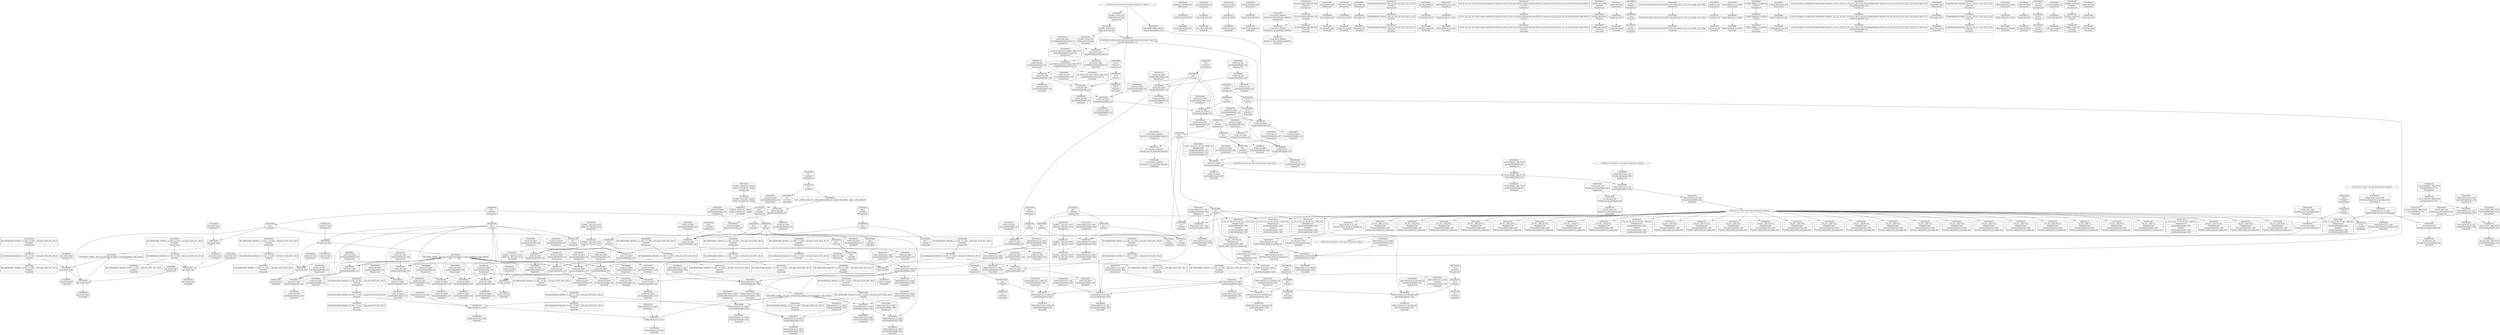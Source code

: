 digraph {
	CE0x55cec30 [shape=record,shape=Mrecord,label="{CE0x55cec30|current_sid:_tmp1|*SummSource*}"]
	CE0x560a630 [shape=record,shape=Mrecord,label="{CE0x560a630|current_sid:_tmp21|security/selinux/hooks.c,218|*SummSource*}"]
	CE0x55ae170 [shape=record,shape=Mrecord,label="{CE0x55ae170|selinux_kernel_act_as:_secid|Function::selinux_kernel_act_as&Arg::secid::|*SummSource*}"]
	CE0x55ceea0 [shape=record,shape=Mrecord,label="{CE0x55ceea0|current_sid:_tmp1|*SummSink*}"]
	CE0x55d3820 [shape=record,shape=Mrecord,label="{CE0x55d3820|current_sid:_land.lhs.true2}"]
	CE0x55fdb40 [shape=record,shape=Mrecord,label="{CE0x55fdb40|i64*_getelementptr_inbounds_(_2_x_i64_,_2_x_i64_*___llvm_gcov_ctr98,_i64_0,_i64_0)|*Constant*|*SummSource*}"]
	CE0x55c6550 [shape=record,shape=Mrecord,label="{CE0x55c6550|avc_has_perm:_ssid|Function::avc_has_perm&Arg::ssid::|*SummSink*}"]
	CE0x55d4c00 [shape=record,shape=Mrecord,label="{CE0x55d4c00|selinux_kernel_act_as:_tmp10|security/selinux/hooks.c,3534|*SummSource*}"]
	CE0x55abdc0 [shape=record,shape=Mrecord,label="{CE0x55abdc0|128:_i8*,_:_CRE_32,36_|*MultipleSource*|security/selinux/hooks.c,3520|Function::selinux_kernel_act_as&Arg::new::}"]
	CE0x55aa2a0 [shape=record,shape=Mrecord,label="{CE0x55aa2a0|128:_i8*,_:_CRE_8,16_|*MultipleSource*|security/selinux/hooks.c,3520|Function::selinux_kernel_act_as&Arg::new::}"]
	CE0x55d3ec0 [shape=record,shape=Mrecord,label="{CE0x55d3ec0|current_sid:_tmp7|security/selinux/hooks.c,218|*SummSink*}"]
	CE0x55d0d30 [shape=record,shape=Mrecord,label="{CE0x55d0d30|current_sid:_tmp14|security/selinux/hooks.c,218}"]
	CE0x55cb970 [shape=record,shape=Mrecord,label="{CE0x55cb970|current_sid:_tmp4|security/selinux/hooks.c,218|*SummSource*}"]
	CE0x55a1a70 [shape=record,shape=Mrecord,label="{CE0x55a1a70|current_sid:_tmp17|security/selinux/hooks.c,218}"]
	CE0x55adcc0 [shape=record,shape=Mrecord,label="{CE0x55adcc0|COLLAPSED:_GCMRE___llvm_gcov_ctr276_internal_global_5_x_i64_zeroinitializer:_elem_0:default:}"]
	CE0x55c9f10 [shape=record,shape=Mrecord,label="{CE0x55c9f10|selinux_kernel_act_as:_secid|Function::selinux_kernel_act_as&Arg::secid::}"]
	CE0x562e040 [shape=record,shape=Mrecord,label="{CE0x562e040|get_current:_tmp3|*SummSink*}"]
	CE0x559cbc0 [shape=record,shape=Mrecord,label="{CE0x559cbc0|_call_void_mcount()_#3|*SummSource*}"]
	CE0x55ce4d0 [shape=record,shape=Mrecord,label="{CE0x55ce4d0|i64_3|*Constant*}"]
	CE0x5608d00 [shape=record,shape=Mrecord,label="{CE0x5608d00|i32_78|*Constant*|*SummSource*}"]
	CE0x55f6260 [shape=record,shape=Mrecord,label="{CE0x55f6260|get_current:_tmp2|*SummSink*}"]
	"CONST[source:2(external),value:2(dynamic)][purpose:{subject}]"
	CE0x55a3100 [shape=record,shape=Mrecord,label="{CE0x55a3100|current_sid:_if.then}"]
	CE0x55f7020 [shape=record,shape=Mrecord,label="{CE0x55f7020|current_sid:_land.lhs.true}"]
	CE0x55c1c70 [shape=record,shape=Mrecord,label="{CE0x55c1c70|%struct.common_audit_data*_null|*Constant*|*SummSink*}"]
	CE0x55aa640 [shape=record,shape=Mrecord,label="{CE0x55aa640|i64*_getelementptr_inbounds_(_11_x_i64_,_11_x_i64_*___llvm_gcov_ctr125,_i64_0,_i64_0)|*Constant*}"]
	CE0x55c1ad0 [shape=record,shape=Mrecord,label="{CE0x55c1ad0|_ret_i32_%retval.0,_!dbg_!27728|security/selinux/avc.c,775}"]
	CE0x55d1fe0 [shape=record,shape=Mrecord,label="{CE0x55d1fe0|current_sid:_tmp15|security/selinux/hooks.c,218}"]
	CE0x55a6670 [shape=record,shape=Mrecord,label="{CE0x55a6670|current_sid:_tmp11|security/selinux/hooks.c,218}"]
	CE0x55c0f50 [shape=record,shape=Mrecord,label="{CE0x55c0f50|128:_i8*,_:_CRE_52,56_|*MultipleSource*|security/selinux/hooks.c,3520|Function::selinux_kernel_act_as&Arg::new::}"]
	CE0x55fd6e0 [shape=record,shape=Mrecord,label="{CE0x55fd6e0|0:_i32,_4:_i32,_8:_i32,_12:_i32,_:_CMRE_4,8_|*MultipleSource*|security/selinux/hooks.c,218|security/selinux/hooks.c,218|security/selinux/hooks.c,220}"]
	CE0x55bbfd0 [shape=record,shape=Mrecord,label="{CE0x55bbfd0|i32_5|*Constant*}"]
	CE0x55a4310 [shape=record,shape=Mrecord,label="{CE0x55a4310|selinux_kernel_act_as:_sid2|security/selinux/hooks.c,3529}"]
	CE0x55cacd0 [shape=record,shape=Mrecord,label="{CE0x55cacd0|current_sid:_tmp13|security/selinux/hooks.c,218|*SummSource*}"]
	CE0x559d6a0 [shape=record,shape=Mrecord,label="{CE0x559d6a0|128:_i8*,_:_CRE_20,24_|*MultipleSource*|security/selinux/hooks.c,3520|Function::selinux_kernel_act_as&Arg::new::}"]
	CE0x55ca760 [shape=record,shape=Mrecord,label="{CE0x55ca760|i64*_getelementptr_inbounds_(_11_x_i64_,_11_x_i64_*___llvm_gcov_ctr125,_i64_0,_i64_6)|*Constant*|*SummSource*}"]
	CE0x5607820 [shape=record,shape=Mrecord,label="{CE0x5607820|current_sid:_tmp20|security/selinux/hooks.c,218|*SummSink*}"]
	CE0x55b2960 [shape=record,shape=Mrecord,label="{CE0x55b2960|avc_has_perm:_entry}"]
	CE0x55d5710 [shape=record,shape=Mrecord,label="{CE0x55d5710|_ret_i32_%call1,_!dbg_!27735|security/selinux/hooks.c,3534}"]
	CE0x6c5e1d0 [shape=record,shape=Mrecord,label="{CE0x6c5e1d0|i64_1|*Constant*|*SummSink*}"]
	CE0x55f5db0 [shape=record,shape=Mrecord,label="{CE0x55f5db0|current_sid:_do.body}"]
	CE0x55ae830 [shape=record,shape=Mrecord,label="{CE0x55ae830|selinux_kernel_act_as:_tmp2|*LoadInst*|security/selinux/hooks.c,3520}"]
	CE0x560f070 [shape=record,shape=Mrecord,label="{CE0x560f070|get_current:_bb|*SummSink*}"]
	CE0x55ba170 [shape=record,shape=Mrecord,label="{CE0x55ba170|i8*_getelementptr_inbounds_(_45_x_i8_,_45_x_i8_*_.str12,_i32_0,_i32_0)|*Constant*|*SummSource*}"]
	CE0x55d1020 [shape=record,shape=Mrecord,label="{CE0x55d1020|current_sid:_tmp14|security/selinux/hooks.c,218|*SummSink*}"]
	CE0x56069c0 [shape=record,shape=Mrecord,label="{CE0x56069c0|current_sid:_tmp19|security/selinux/hooks.c,218}"]
	CE0x5607ab0 [shape=record,shape=Mrecord,label="{CE0x5607ab0|current_sid:_call4|security/selinux/hooks.c,218}"]
	CE0x55c2dd0 [shape=record,shape=Mrecord,label="{CE0x55c2dd0|avc_has_perm:_tclass|Function::avc_has_perm&Arg::tclass::|*SummSource*}"]
	CE0x55f0dc0 [shape=record,shape=Mrecord,label="{CE0x55f0dc0|current_sid:_tmp8|security/selinux/hooks.c,218|*SummSink*}"]
	CE0x5f31420 [shape=record,shape=Mrecord,label="{CE0x5f31420|128:_i8*,_:_CRE_72,80_|*MultipleSource*|security/selinux/hooks.c,3520|Function::selinux_kernel_act_as&Arg::new::}"]
	CE0x55b16d0 [shape=record,shape=Mrecord,label="{CE0x55b16d0|i64_0|*Constant*|*SummSource*}"]
	CE0x55f3cb0 [shape=record,shape=Mrecord,label="{CE0x55f3cb0|i64_5|*Constant*|*SummSink*}"]
	CE0x55f7950 [shape=record,shape=Mrecord,label="{CE0x55f7950|current_sid:_tmp5|security/selinux/hooks.c,218}"]
	CE0x55d8550 [shape=record,shape=Mrecord,label="{CE0x55d8550|selinux_kernel_act_as:_keycreate_sid|security/selinux/hooks.c,3531|*SummSource*}"]
	CE0x7522930 [shape=record,shape=Mrecord,label="{CE0x7522930|_call_void_mcount()_#3}"]
	CE0x55a01b0 [shape=record,shape=Mrecord,label="{CE0x55a01b0|selinux_kernel_act_as:_entry|*SummSource*}"]
	CE0x55bd2e0 [shape=record,shape=Mrecord,label="{CE0x55bd2e0|i32_(i32,_i32,_i16,_i32,_%struct.common_audit_data*)*_bitcast_(i32_(i32,_i32,_i16,_i32,_%struct.common_audit_data.495*)*_avc_has_perm_to_i32_(i32,_i32,_i16,_i32,_%struct.common_audit_data*)*)|*Constant*|*SummSink*}"]
	CE0x55c07e0 [shape=record,shape=Mrecord,label="{CE0x55c07e0|128:_i8*,_:_CRE_136,144_|*MultipleSource*|security/selinux/hooks.c,3520|Function::selinux_kernel_act_as&Arg::new::}"]
	CE0x55add30 [shape=record,shape=Mrecord,label="{CE0x55add30|selinux_kernel_act_as:_tmp|*SummSource*}"]
	CE0x55f1070 [shape=record,shape=Mrecord,label="{CE0x55f1070|GLOBAL:___llvm_gcov_ctr125|Global_var:__llvm_gcov_ctr125|*SummSink*}"]
	CE0x55adc50 [shape=record,shape=Mrecord,label="{CE0x55adc50|selinux_kernel_act_as:_tmp}"]
	CE0x55c9510 [shape=record,shape=Mrecord,label="{CE0x55c9510|selinux_kernel_act_as:_tmp4|security/selinux/hooks.c,3528|*SummSource*}"]
	CE0x56081c0 [shape=record,shape=Mrecord,label="{CE0x56081c0|GLOBAL:_get_current|*Constant*|*SummSource*}"]
	CE0x5608c90 [shape=record,shape=Mrecord,label="{CE0x5608c90|i32_78|*Constant*|*SummSink*}"]
	CE0x55b0050 [shape=record,shape=Mrecord,label="{CE0x55b0050|i64_1|*Constant*}"]
	CE0x55d8a50 [shape=record,shape=Mrecord,label="{CE0x55d8a50|selinux_kernel_act_as:_tmp9|security/selinux/hooks.c,3529|*SummSink*}"]
	CE0x55beff0 [shape=record,shape=Mrecord,label="{CE0x55beff0|selinux_kernel_act_as:_entry|*SummSink*}"]
	CE0x55fc420 [shape=record,shape=Mrecord,label="{CE0x55fc420|current_sid:_tmp22|security/selinux/hooks.c,218}"]
	CE0x55b2080 [shape=record,shape=Mrecord,label="{CE0x55b2080|selinux_kernel_act_as:_call|security/selinux/hooks.c,3521}"]
	CE0x55cc680 [shape=record,shape=Mrecord,label="{CE0x55cc680|current_sid:_do.end|*SummSink*}"]
	CE0x55c7bd0 [shape=record,shape=Mrecord,label="{CE0x55c7bd0|avc_has_perm:_requested|Function::avc_has_perm&Arg::requested::|*SummSource*}"]
	CE0x55c19e0 [shape=record,shape=Mrecord,label="{CE0x55c19e0|selinux_kernel_act_as:_tmp6|security/selinux/hooks.c,3528|*SummSink*}"]
	CE0x55c2d60 [shape=record,shape=Mrecord,label="{CE0x55c2d60|avc_has_perm:_tclass|Function::avc_has_perm&Arg::tclass::}"]
	CE0x55c88f0 [shape=record,shape=Mrecord,label="{CE0x55c88f0|selinux_kernel_act_as:_cmp|security/selinux/hooks.c,3528|*SummSink*}"]
	CE0x55a2d20 [shape=record,shape=Mrecord,label="{CE0x55a2d20|_ret_i32_%call1,_!dbg_!27735|security/selinux/hooks.c,3534|*SummSink*}"]
	CE0x55becd0 [shape=record,shape=Mrecord,label="{CE0x55becd0|selinux_kernel_act_as:_security|security/selinux/hooks.c,3520}"]
	CE0x55cd4a0 [shape=record,shape=Mrecord,label="{CE0x55cd4a0|current_sid:_tmp4|security/selinux/hooks.c,218|*SummSink*}"]
	CE0x55f6630 [shape=record,shape=Mrecord,label="{CE0x55f6630|i1_true|*Constant*|*SummSource*}"]
	CE0x55ad100 [shape=record,shape=Mrecord,label="{CE0x55ad100|selinux_kernel_act_as:_new|Function::selinux_kernel_act_as&Arg::new::}"]
	CE0x5606fb0 [shape=record,shape=Mrecord,label="{CE0x5606fb0|i64*_getelementptr_inbounds_(_11_x_i64_,_11_x_i64_*___llvm_gcov_ctr125,_i64_0,_i64_10)|*Constant*|*SummSink*}"]
	CE0x55be810 [shape=record,shape=Mrecord,label="{CE0x55be810|selinux_kernel_act_as:_security|security/selinux/hooks.c,3520|*SummSource*}"]
	CE0x55d38f0 [shape=record,shape=Mrecord,label="{CE0x55d38f0|current_sid:_land.lhs.true2|*SummSource*}"]
	CE0x55aa1a0 [shape=record,shape=Mrecord,label="{CE0x55aa1a0|128:_i8*,_:_CRE_4,8_|*MultipleSource*|security/selinux/hooks.c,3520|Function::selinux_kernel_act_as&Arg::new::}"]
	CE0x55abc80 [shape=record,shape=Mrecord,label="{CE0x55abc80|128:_i8*,_:_CRE_28,32_|*MultipleSource*|security/selinux/hooks.c,3520|Function::selinux_kernel_act_as&Arg::new::}"]
	CE0x55bf5a0 [shape=record,shape=Mrecord,label="{CE0x55bf5a0|selinux_kernel_act_as:_tmp7|security/selinux/hooks.c,3528|*SummSink*}"]
	CE0x562d730 [shape=record,shape=Mrecord,label="{CE0x562d730|get_current:_tmp2}"]
	CE0x55aa6e0 [shape=record,shape=Mrecord,label="{CE0x55aa6e0|i64*_getelementptr_inbounds_(_11_x_i64_,_11_x_i64_*___llvm_gcov_ctr125,_i64_0,_i64_0)|*Constant*|*SummSource*}"]
	CE0x55ba4e0 [shape=record,shape=Mrecord,label="{CE0x55ba4e0|i64*_getelementptr_inbounds_(_11_x_i64_,_11_x_i64_*___llvm_gcov_ctr125,_i64_0,_i64_9)|*Constant*}"]
	CE0x69839b0 [shape=record,shape=Mrecord,label="{CE0x69839b0|i64_1|*Constant*|*SummSource*}"]
	CE0x55cf860 [shape=record,shape=Mrecord,label="{CE0x55cf860|%struct.task_struct*_(%struct.task_struct**)*_asm_movq_%gs:$_1:P_,$0_,_r,im,_dirflag_,_fpsr_,_flags_|*SummSource*}"]
	CE0x55a2230 [shape=record,shape=Mrecord,label="{CE0x55a2230|selinux_kernel_act_as:_sockcreate_sid|security/selinux/hooks.c,3532|*SummSink*}"]
	CE0x55f7840 [shape=record,shape=Mrecord,label="{CE0x55f7840|i64_0|*Constant*}"]
	CE0x55a6320 [shape=record,shape=Mrecord,label="{CE0x55a6320|current_sid:_tmp10|security/selinux/hooks.c,218|*SummSource*}"]
	CE0x55af2f0 [shape=record,shape=Mrecord,label="{CE0x55af2f0|get_current:_tmp1|*SummSink*}"]
	CE0x55f61f0 [shape=record,shape=Mrecord,label="{CE0x55f61f0|get_current:_tmp2|*SummSource*}"]
	CE0x55cf4f0 [shape=record,shape=Mrecord,label="{CE0x55cf4f0|current_sid:_call|security/selinux/hooks.c,218|*SummSink*}"]
	CE0x55f72c0 [shape=record,shape=Mrecord,label="{CE0x55f72c0|current_sid:_bb}"]
	CE0x55a3230 [shape=record,shape=Mrecord,label="{CE0x55a3230|current_sid:_if.then|*SummSource*}"]
	CE0x55a7880 [shape=record,shape=Mrecord,label="{CE0x55a7880|i64_1|*Constant*}"]
	CE0x55d45b0 [shape=record,shape=Mrecord,label="{CE0x55d45b0|current_sid:_tobool1|security/selinux/hooks.c,218}"]
	CE0x55b00f0 [shape=record,shape=Mrecord,label="{CE0x55b00f0|selinux_kernel_act_as:_if.then|*SummSource*}"]
	CE0x5607020 [shape=record,shape=Mrecord,label="{CE0x5607020|current_sid:_tmp19|security/selinux/hooks.c,218|*SummSink*}"]
	CE0x55fbc30 [shape=record,shape=Mrecord,label="{CE0x55fbc30|GLOBAL:_lockdep_rcu_suspicious|*Constant*|*SummSource*}"]
	CE0x55d76c0 [shape=record,shape=Mrecord,label="{CE0x55d76c0|selinux_kernel_act_as:_create_sid|security/selinux/hooks.c,3530}"]
	CE0x55f4190 [shape=record,shape=Mrecord,label="{CE0x55f4190|current_sid:_tmp9|security/selinux/hooks.c,218|*SummSink*}"]
	CE0x55d7d60 [shape=record,shape=Mrecord,label="{CE0x55d7d60|i32_4|*Constant*|*SummSink*}"]
	CE0x55f8060 [shape=record,shape=Mrecord,label="{CE0x55f8060|current_sid:_land.lhs.true2|*SummSink*}"]
	CE0x55beec0 [shape=record,shape=Mrecord,label="{CE0x55beec0|selinux_kernel_act_as:_bb|*SummSource*}"]
	CE0x5609030 [shape=record,shape=Mrecord,label="{CE0x5609030|current_sid:_cred|security/selinux/hooks.c,218|*SummSink*}"]
	CE0x55bf3f0 [shape=record,shape=Mrecord,label="{CE0x55bf3f0|selinux_kernel_act_as:_tmp7|security/selinux/hooks.c,3528|*SummSource*}"]
	CE0x55f9af0 [shape=record,shape=Mrecord,label="{CE0x55f9af0|current_sid:_tmp7|security/selinux/hooks.c,218}"]
	CE0x55f5c40 [shape=record,shape=Mrecord,label="{CE0x55f5c40|current_sid:_bb|*SummSink*}"]
	CE0x55c0cc0 [shape=record,shape=Mrecord,label="{CE0x55c0cc0|selinux_kernel_act_as:_tmp3|security/selinux/hooks.c,3520}"]
	CE0x55a58e0 [shape=record,shape=Mrecord,label="{CE0x55a58e0|i64*_getelementptr_inbounds_(_11_x_i64_,_11_x_i64_*___llvm_gcov_ctr125,_i64_0,_i64_1)|*Constant*|*SummSource*}"]
	CE0x55ae040 [shape=record,shape=Mrecord,label="{CE0x55ae040|avc_has_perm:_requested|Function::avc_has_perm&Arg::requested::|*SummSink*}"]
	CE0x55fb300 [shape=record,shape=Mrecord,label="{CE0x55fb300|_call_void_lockdep_rcu_suspicious(i8*_getelementptr_inbounds_(_25_x_i8_,_25_x_i8_*_.str3,_i32_0,_i32_0),_i32_218,_i8*_getelementptr_inbounds_(_45_x_i8_,_45_x_i8_*_.str12,_i32_0,_i32_0))_#10,_!dbg_!27727|security/selinux/hooks.c,218|*SummSink*}"]
	CE0x55a2160 [shape=record,shape=Mrecord,label="{CE0x55a2160|selinux_kernel_act_as:_sockcreate_sid|security/selinux/hooks.c,3532|*SummSource*}"]
	CE0x55acff0 [shape=record,shape=Mrecord,label="{CE0x55acff0|i32_0|*Constant*|*SummSource*}"]
	CE0x55ae4c0 [shape=record,shape=Mrecord,label="{CE0x55ae4c0|avc_has_perm:_tsid|Function::avc_has_perm&Arg::tsid::}"]
	CE0x55bd120 [shape=record,shape=Mrecord,label="{CE0x55bd120|i32_(i32,_i32,_i16,_i32,_%struct.common_audit_data*)*_bitcast_(i32_(i32,_i32,_i16,_i32,_%struct.common_audit_data.495*)*_avc_has_perm_to_i32_(i32,_i32,_i16,_i32,_%struct.common_audit_data*)*)|*Constant*|*SummSource*}"]
	CE0x55b0e00 [shape=record,shape=Mrecord,label="{CE0x55b0e00|current_sid:_tmp12|security/selinux/hooks.c,218|*SummSink*}"]
	CE0x5606790 [shape=record,shape=Mrecord,label="{CE0x5606790|current_sid:_tmp18|security/selinux/hooks.c,218|*SummSink*}"]
	CE0x55f3340 [shape=record,shape=Mrecord,label="{CE0x55f3340|current_sid:_tmp8|security/selinux/hooks.c,218}"]
	CE0x55cf450 [shape=record,shape=Mrecord,label="{CE0x55cf450|current_sid:_call|security/selinux/hooks.c,218|*SummSource*}"]
	CE0x55a5130 [shape=record,shape=Mrecord,label="{CE0x55a5130|i32_3|*Constant*|*SummSink*}"]
	CE0x55ce6c0 [shape=record,shape=Mrecord,label="{CE0x55ce6c0|i64_3|*Constant*|*SummSink*}"]
	CE0x55ae9f0 [shape=record,shape=Mrecord,label="{CE0x55ae9f0|128:_i8*,_:_CRE_0,4_|*MultipleSource*|security/selinux/hooks.c,3520|Function::selinux_kernel_act_as&Arg::new::}"]
	CE0x6983940 [shape=record,shape=Mrecord,label="{CE0x6983940|i64_1|*Constant*}"]
	CE0x55c5740 [shape=record,shape=Mrecord,label="{CE0x55c5740|4:_i32,_12:_i32,_16:_i32,_20:_i32,_:_CME_0,4_|*MultipleSource*|security/selinux/hooks.c,3529|*LoadInst*|security/selinux/hooks.c,3520|security/selinux/hooks.c,3520}"]
	CE0x5608630 [shape=record,shape=Mrecord,label="{CE0x5608630|get_current:_entry|*SummSink*}"]
	CE0x55c5630 [shape=record,shape=Mrecord,label="{CE0x55c5630|i32_3|*Constant*}"]
	CE0x55a1ea0 [shape=record,shape=Mrecord,label="{CE0x55a1ea0|current_sid:_tmp17|security/selinux/hooks.c,218|*SummSink*}"]
	CE0x55c0b40 [shape=record,shape=Mrecord,label="{CE0x55c0b40|selinux_kernel_act_as:_tmp2|*LoadInst*|security/selinux/hooks.c,3520|*SummSink*}"]
	CE0x560ef90 [shape=record,shape=Mrecord,label="{CE0x560ef90|get_current:_bb|*SummSource*}"]
	CE0x55f70c0 [shape=record,shape=Mrecord,label="{CE0x55f70c0|current_sid:_land.lhs.true|*SummSource*}"]
	CE0x55fded0 [shape=record,shape=Mrecord,label="{CE0x55fded0|current_sid:_tmp24|security/selinux/hooks.c,220}"]
	"CONST[source:1(input),value:2(dynamic)][purpose:{subject}]"
	CE0x56073b0 [shape=record,shape=Mrecord,label="{CE0x56073b0|current_sid:_tmp20|security/selinux/hooks.c,218|*SummSource*}"]
	CE0x55a54a0 [shape=record,shape=Mrecord,label="{CE0x55a54a0|get_current:_tmp|*SummSink*}"]
	CE0x55fbdc0 [shape=record,shape=Mrecord,label="{CE0x55fbdc0|i8*_getelementptr_inbounds_(_25_x_i8_,_25_x_i8_*_.str3,_i32_0,_i32_0)|*Constant*}"]
	CE0x55d7be0 [shape=record,shape=Mrecord,label="{CE0x55d7be0|i32_4|*Constant*|*SummSource*}"]
	CE0x55ce5b0 [shape=record,shape=Mrecord,label="{CE0x55ce5b0|i64_3|*Constant*|*SummSource*}"]
	CE0x55f9980 [shape=record,shape=Mrecord,label="{CE0x55f9980|current_sid:_tmp6|security/selinux/hooks.c,218|*SummSink*}"]
	CE0x55d02f0 [shape=record,shape=Mrecord,label="{CE0x55d02f0|i32_0|*Constant*}"]
	CE0x55b3870 [shape=record,shape=Mrecord,label="{CE0x55b3870|128:_i8*,_:_CRE_160,168_|*MultipleSource*|security/selinux/hooks.c,3520|Function::selinux_kernel_act_as&Arg::new::}"]
	CE0x55af9b0 [shape=record,shape=Mrecord,label="{CE0x55af9b0|selinux_kernel_act_as:_bb|*SummSink*}"]
	CE0x559d2a0 [shape=record,shape=Mrecord,label="{CE0x559d2a0|current_sid:_tmp2|*SummSource*}"]
	CE0x55d20c0 [shape=record,shape=Mrecord,label="{CE0x55d20c0|current_sid:_tmp15|security/selinux/hooks.c,218|*SummSink*}"]
	CE0x55adeb0 [shape=record,shape=Mrecord,label="{CE0x55adeb0|i64*_getelementptr_inbounds_(_5_x_i64_,_5_x_i64_*___llvm_gcov_ctr276,_i64_0,_i64_0)|*Constant*|*SummSource*}"]
	CE0x55f7aa0 [shape=record,shape=Mrecord,label="{CE0x55f7aa0|current_sid:_tmp5|security/selinux/hooks.c,218|*SummSource*}"]
	CE0x55cf600 [shape=record,shape=Mrecord,label="{CE0x55cf600|current_sid:_tobool|security/selinux/hooks.c,218|*SummSink*}"]
	"CONST[source:0(mediator),value:2(dynamic)][purpose:{subject}]"
	"CONST[source:0(mediator),value:0(static)][purpose:{operation}]"
	CE0x55c95e0 [shape=record,shape=Mrecord,label="{CE0x55c95e0|selinux_kernel_act_as:_tmp4|security/selinux/hooks.c,3528|*SummSink*}"]
	CE0x55d3170 [shape=record,shape=Mrecord,label="{CE0x55d3170|COLLAPSED:_CMRE:_elem_0::|security/selinux/hooks.c,218}"]
	CE0x55c91c0 [shape=record,shape=Mrecord,label="{CE0x55c91c0|i64_2|*Constant*|*SummSource*}"]
	CE0x55faa50 [shape=record,shape=Mrecord,label="{CE0x55faa50|current_sid:_tmp16|security/selinux/hooks.c,218|*SummSink*}"]
	CE0x55b0b10 [shape=record,shape=Mrecord,label="{CE0x55b0b10|current_sid:_tmp12|security/selinux/hooks.c,218}"]
	CE0x55c1fe0 [shape=record,shape=Mrecord,label="{CE0x55c1fe0|avc_has_perm:_auditdata|Function::avc_has_perm&Arg::auditdata::}"]
	CE0x5608f90 [shape=record,shape=Mrecord,label="{CE0x5608f90|current_sid:_cred|security/selinux/hooks.c,218|*SummSource*}"]
	CE0x55be4e0 [shape=record,shape=Mrecord,label="{CE0x55be4e0|i32_0|*Constant*|*SummSink*}"]
	CE0x55d3d90 [shape=record,shape=Mrecord,label="{CE0x55d3d90|current_sid:_tmp7|security/selinux/hooks.c,218|*SummSource*}"]
	CE0x55d7750 [shape=record,shape=Mrecord,label="{CE0x55d7750|selinux_kernel_act_as:_create_sid|security/selinux/hooks.c,3530|*SummSource*}"]
	CE0x55a7810 [shape=record,shape=Mrecord,label="{CE0x55a7810|i64*_getelementptr_inbounds_(_11_x_i64_,_11_x_i64_*___llvm_gcov_ctr125,_i64_0,_i64_1)|*Constant*|*SummSink*}"]
	CE0x55cad40 [shape=record,shape=Mrecord,label="{CE0x55cad40|current_sid:_tmp13|security/selinux/hooks.c,218|*SummSink*}"]
	CE0x55a6d30 [shape=record,shape=Mrecord,label="{CE0x55a6d30|current_sid:_tmp8|security/selinux/hooks.c,218|*SummSource*}"]
	CE0x6983860 [shape=record,shape=Mrecord,label="{CE0x6983860|selinux_kernel_act_as:_tmp|*SummSink*}"]
	CE0x55fcc10 [shape=record,shape=Mrecord,label="{CE0x55fcc10|current_sid:_tmp23|security/selinux/hooks.c,218|*SummSink*}"]
	CE0x559c040 [shape=record,shape=Mrecord,label="{CE0x559c040|current_sid:_tmp3|*SummSource*}"]
	CE0x5609370 [shape=record,shape=Mrecord,label="{CE0x5609370|COLLAPSED:_GCMRE_current_task_external_global_%struct.task_struct*:_elem_0::|security/selinux/hooks.c,218}"]
	"CONST[source:0(mediator),value:2(dynamic)][purpose:{object}]"
	CE0x55c9bb0 [shape=record,shape=Mrecord,label="{CE0x55c9bb0|avc_has_perm:_entry|*SummSource*}"]
	CE0x55aebc0 [shape=record,shape=Mrecord,label="{CE0x55aebc0|selinux_kernel_act_as:_call1|security/selinux/hooks.c,3524}"]
	CE0x69838d0 [shape=record,shape=Mrecord,label="{CE0x69838d0|i32_22|*Constant*}"]
	CE0x55aa540 [shape=record,shape=Mrecord,label="{CE0x55aa540|selinux_kernel_act_as:_if.end}"]
	CE0x55a7780 [shape=record,shape=Mrecord,label="{CE0x55a7780|current_sid:_tmp|*SummSink*}"]
	CE0x55c27b0 [shape=record,shape=Mrecord,label="{CE0x55c27b0|avc_has_perm:_tsid|Function::avc_has_perm&Arg::tsid::|*SummSink*}"]
	CE0x5606f00 [shape=record,shape=Mrecord,label="{CE0x5606f00|i64*_getelementptr_inbounds_(_11_x_i64_,_11_x_i64_*___llvm_gcov_ctr125,_i64_0,_i64_10)|*Constant*|*SummSource*}"]
	CE0x55f5ef0 [shape=record,shape=Mrecord,label="{CE0x55f5ef0|current_sid:_do.body|*SummSink*}"]
	CE0x55f8ab0 [shape=record,shape=Mrecord,label="{CE0x55f8ab0|current_sid:_tmp6|security/selinux/hooks.c,218}"]
	CE0x55c76b0 [shape=record,shape=Mrecord,label="{CE0x55c76b0|i32_1|*Constant*}"]
	CE0x55c94a0 [shape=record,shape=Mrecord,label="{CE0x55c94a0|selinux_kernel_act_as:_tmp4|security/selinux/hooks.c,3528}"]
	CE0x55afa50 [shape=record,shape=Mrecord,label="{CE0x55afa50|i64*_getelementptr_inbounds_(_5_x_i64_,_5_x_i64_*___llvm_gcov_ctr276,_i64_0,_i64_0)|*Constant*}"]
	CE0x55f92d0 [shape=record,shape=Mrecord,label="{CE0x55f92d0|0:_i8,_:_GCMR_current_sid.__warned_internal_global_i8_0,_section_.data.unlikely_,_align_1:_elem_0:default:}"]
	CE0x55f3f90 [shape=record,shape=Mrecord,label="{CE0x55f3f90|current_sid:_tmp9|security/selinux/hooks.c,218}"]
	CE0x55fce30 [shape=record,shape=Mrecord,label="{CE0x55fce30|i32_1|*Constant*}"]
	CE0x55d2ed0 [shape=record,shape=Mrecord,label="{CE0x55d2ed0|current_sid:_security|security/selinux/hooks.c,218|*SummSink*}"]
	CE0x55bea90 [shape=record,shape=Mrecord,label="{CE0x55bea90|selinux_kernel_act_as:_tmp2|*LoadInst*|security/selinux/hooks.c,3520|*SummSource*}"]
	CE0x55d3330 [shape=record,shape=Mrecord,label="{CE0x55d3330|COLLAPSED:_GCMRE___llvm_gcov_ctr125_internal_global_11_x_i64_zeroinitializer:_elem_0:default:}"]
	CE0x55ca600 [shape=record,shape=Mrecord,label="{CE0x55ca600|i64*_getelementptr_inbounds_(_11_x_i64_,_11_x_i64_*___llvm_gcov_ctr125,_i64_0,_i64_6)|*Constant*}"]
	CE0x7522a40 [shape=record,shape=Mrecord,label="{CE0x7522a40|_call_void_mcount()_#3|*SummSink*}"]
	CE0x559bdc0 [shape=record,shape=Mrecord,label="{CE0x559bdc0|current_sid:_call|security/selinux/hooks.c,218}"]
	CE0x55a6f40 [shape=record,shape=Mrecord,label="{CE0x55a6f40|i64*_getelementptr_inbounds_(_11_x_i64_,_11_x_i64_*___llvm_gcov_ctr125,_i64_0,_i64_6)|*Constant*|*SummSink*}"]
	CE0x55ba1e0 [shape=record,shape=Mrecord,label="{CE0x55ba1e0|i8*_getelementptr_inbounds_(_45_x_i8_,_45_x_i8_*_.str12,_i32_0,_i32_0)|*Constant*|*SummSink*}"]
	CE0x55abed0 [shape=record,shape=Mrecord,label="{CE0x55abed0|128:_i8*,_:_CRE_36,40_|*MultipleSource*|security/selinux/hooks.c,3520|Function::selinux_kernel_act_as&Arg::new::}"]
	CE0x55f8220 [shape=record,shape=Mrecord,label="{CE0x55f8220|current_sid:_if.end|*SummSource*}"]
	CE0x6ab5ef0 [shape=record,shape=Mrecord,label="{CE0x6ab5ef0|selinux_kernel_act_as:_bb}"]
	CE0x55c2330 [shape=record,shape=Mrecord,label="{CE0x55c2330|_ret_i32_%retval.0,_!dbg_!27728|security/selinux/avc.c,775|*SummSource*}"]
	CE0x55a67a0 [shape=record,shape=Mrecord,label="{CE0x55a67a0|current_sid:_tmp11|security/selinux/hooks.c,218|*SummSource*}"]
	CE0x55c6e90 [shape=record,shape=Mrecord,label="{CE0x55c6e90|i32_22|*Constant*|*SummSink*}"]
	CE0x55b6780 [shape=record,shape=Mrecord,label="{CE0x55b6780|i8*_getelementptr_inbounds_(_25_x_i8_,_25_x_i8_*_.str3,_i32_0,_i32_0)|*Constant*|*SummSink*}"]
	CE0x56088b0 [shape=record,shape=Mrecord,label="{CE0x56088b0|_ret_%struct.task_struct*_%tmp4,_!dbg_!27714|./arch/x86/include/asm/current.h,14}"]
	CE0x5f315b0 [shape=record,shape=Mrecord,label="{CE0x5f315b0|128:_i8*,_:_CRE_80,88_|*MultipleSource*|security/selinux/hooks.c,3520|Function::selinux_kernel_act_as&Arg::new::}"]
	CE0x55d0eb0 [shape=record,shape=Mrecord,label="{CE0x55d0eb0|current_sid:_tmp14|security/selinux/hooks.c,218|*SummSource*}"]
	CE0x55f2e40 [shape=record,shape=Mrecord,label="{CE0x55f2e40|current_sid:_tobool1|security/selinux/hooks.c,218|*SummSource*}"]
	CE0x5608810 [shape=record,shape=Mrecord,label="{CE0x5608810|_ret_%struct.task_struct*_%tmp4,_!dbg_!27714|./arch/x86/include/asm/current.h,14|*SummSource*}"]
	CE0x55d2de0 [shape=record,shape=Mrecord,label="{CE0x55d2de0|current_sid:_security|security/selinux/hooks.c,218|*SummSource*}"]
	CE0x56094f0 [shape=record,shape=Mrecord,label="{CE0x56094f0|current_sid:_tmp21|security/selinux/hooks.c,218}"]
	CE0x55afe10 [shape=record,shape=Mrecord,label="{CE0x55afe10|i32_22|*Constant*|*SummSource*}"]
	CE0x55d1d40 [shape=record,shape=Mrecord,label="{CE0x55d1d40|get_current:_tmp}"]
	CE0x55d32c0 [shape=record,shape=Mrecord,label="{CE0x55d32c0|current_sid:_tmp}"]
	CE0x55cebc0 [shape=record,shape=Mrecord,label="{CE0x55cebc0|i64*_getelementptr_inbounds_(_2_x_i64_,_2_x_i64_*___llvm_gcov_ctr98,_i64_0,_i64_0)|*Constant*}"]
	CE0x55a1a00 [shape=record,shape=Mrecord,label="{CE0x55a1a00|i64*_getelementptr_inbounds_(_11_x_i64_,_11_x_i64_*___llvm_gcov_ctr125,_i64_0,_i64_9)|*Constant*|*SummSink*}"]
	CE0x55d25a0 [shape=record,shape=Mrecord,label="{CE0x55d25a0|current_sid:_tmp16|security/selinux/hooks.c,218}"]
	CE0x55cb9e0 [shape=record,shape=Mrecord,label="{CE0x55cb9e0|i64_2|*Constant*}"]
	CE0x55b0450 [shape=record,shape=Mrecord,label="{CE0x55b0450|get_current:_tmp1}"]
	CE0x55f6980 [shape=record,shape=Mrecord,label="{CE0x55f6980|i64*_getelementptr_inbounds_(_11_x_i64_,_11_x_i64_*___llvm_gcov_ctr125,_i64_0,_i64_8)|*Constant*}"]
	CE0x55b0350 [shape=record,shape=Mrecord,label="{CE0x55b0350|selinux_kernel_act_as:_if.then}"]
	CE0x55d4b90 [shape=record,shape=Mrecord,label="{CE0x55d4b90|selinux_kernel_act_as:_tmp10|security/selinux/hooks.c,3534}"]
	CE0x559c970 [shape=record,shape=Mrecord,label="{CE0x559c970|current_sid:_tmp3|*SummSink*}"]
	CE0x55bacd0 [shape=record,shape=Mrecord,label="{CE0x55bacd0|i32_218|*Constant*|*SummSource*}"]
	CE0x55f8150 [shape=record,shape=Mrecord,label="{CE0x55f8150|current_sid:_if.end}"]
	CE0x55d80a0 [shape=record,shape=Mrecord,label="{CE0x55d80a0|selinux_kernel_act_as:_keycreate_sid|security/selinux/hooks.c,3531}"]
	CE0x55b1840 [shape=record,shape=Mrecord,label="{CE0x55b1840|i64_0|*Constant*|*SummSink*}"]
	CE0x55affe0 [shape=record,shape=Mrecord,label="{CE0x55affe0|i64*_getelementptr_inbounds_(_2_x_i64_,_2_x_i64_*___llvm_gcov_ctr98,_i64_0,_i64_1)|*Constant*|*SummSink*}"]
	CE0x55a61a0 [shape=record,shape=Mrecord,label="{CE0x55a61a0|current_sid:_tmp10|security/selinux/hooks.c,218}"]
	CE0x5608e20 [shape=record,shape=Mrecord,label="{CE0x5608e20|current_sid:_cred|security/selinux/hooks.c,218}"]
	CE0x560a720 [shape=record,shape=Mrecord,label="{CE0x560a720|current_sid:_tmp21|security/selinux/hooks.c,218|*SummSink*}"]
	CE0x55c20f0 [shape=record,shape=Mrecord,label="{CE0x55c20f0|avc_has_perm:_auditdata|Function::avc_has_perm&Arg::auditdata::|*SummSource*}"]
	CE0x55a78f0 [shape=record,shape=Mrecord,label="{CE0x55a78f0|current_sid:_tmp1}"]
	CE0x55bf2e0 [shape=record,shape=Mrecord,label="{CE0x55bf2e0|selinux_kernel_act_as:_tmp7|security/selinux/hooks.c,3528}"]
	CE0x55d33a0 [shape=record,shape=Mrecord,label="{CE0x55d33a0|current_sid:_tmp|*SummSource*}"]
	CE0x5608e90 [shape=record,shape=Mrecord,label="{CE0x5608e90|current_sid:_sid|security/selinux/hooks.c,220|*SummSink*}"]
	CE0x55f6f50 [shape=record,shape=Mrecord,label="{CE0x55f6f50|GLOBAL:_current_task|Global_var:current_task|*SummSource*}"]
	CE0x55f3e20 [shape=record,shape=Mrecord,label="{CE0x55f3e20|i64_4|*Constant*|*SummSource*}"]
	CE0x562bff0 [shape=record,shape=Mrecord,label="{CE0x562bff0|_call_void_mcount()_#3|*SummSource*}"]
	CE0x55c6490 [shape=record,shape=Mrecord,label="{CE0x55c6490|avc_has_perm:_ssid|Function::avc_has_perm&Arg::ssid::|*SummSource*}"]
	CE0x5608440 [shape=record,shape=Mrecord,label="{CE0x5608440|get_current:_entry}"]
	CE0x55a4e50 [shape=record,shape=Mrecord,label="{CE0x55a4e50|4:_i32,_12:_i32,_16:_i32,_20:_i32,_:_CME_20,24_|*MultipleSource*|security/selinux/hooks.c,3529|*LoadInst*|security/selinux/hooks.c,3520|security/selinux/hooks.c,3520}"]
	CE0x55c2920 [shape=record,shape=Mrecord,label="{CE0x55c2920|i16_48|*Constant*}"]
	CE0x55a26f0 [shape=record,shape=Mrecord,label="{CE0x55a26f0|i64*_getelementptr_inbounds_(_5_x_i64_,_5_x_i64_*___llvm_gcov_ctr276,_i64_0,_i64_4)|*Constant*|*SummSource*}"]
	CE0x55f71b0 [shape=record,shape=Mrecord,label="{CE0x55f71b0|current_sid:_land.lhs.true|*SummSink*}"]
	CE0x55fbcc0 [shape=record,shape=Mrecord,label="{CE0x55fbcc0|GLOBAL:_lockdep_rcu_suspicious|*Constant*|*SummSink*}"]
	CE0x55cac60 [shape=record,shape=Mrecord,label="{CE0x55cac60|current_sid:_tmp13|security/selinux/hooks.c,218}"]
	CE0x55b1a10 [shape=record,shape=Mrecord,label="{CE0x55b1a10|selinux_kernel_act_as:_tmp5|security/selinux/hooks.c,3528|*SummSource*}"]
	CE0x55b2a70 [shape=record,shape=Mrecord,label="{CE0x55b2a70|_ret_i32_%tmp24,_!dbg_!27742|security/selinux/hooks.c,220|*SummSink*}"]
	CE0x55c3410 [shape=record,shape=Mrecord,label="{CE0x55c3410|128:_i8*,_:_CRE_112,120_|*MultipleSource*|security/selinux/hooks.c,3520|Function::selinux_kernel_act_as&Arg::new::}"]
	CE0x5608040 [shape=record,shape=Mrecord,label="{CE0x5608040|GLOBAL:_get_current|*Constant*}"]
	CE0x55aecf0 [shape=record,shape=Mrecord,label="{CE0x55aecf0|selinux_kernel_act_as:_call1|security/selinux/hooks.c,3524|*SummSource*}"]
	CE0x559d810 [shape=record,shape=Mrecord,label="{CE0x559d810|128:_i8*,_:_CRE_24,28_|*MultipleSource*|security/selinux/hooks.c,3520|Function::selinux_kernel_act_as&Arg::new::}"]
	CE0x55d1bb0 [shape=record,shape=Mrecord,label="{CE0x55d1bb0|%struct.task_struct*_(%struct.task_struct**)*_asm_movq_%gs:$_1:P_,$0_,_r,im,_dirflag_,_fpsr_,_flags_}"]
	CE0x55fae00 [shape=record,shape=Mrecord,label="{CE0x55fae00|i8_1|*Constant*|*SummSource*}"]
	CE0x55c0c50 [shape=record,shape=Mrecord,label="{CE0x55c0c50|selinux_kernel_act_as:_tmp3|security/selinux/hooks.c,3520|*SummSource*}"]
	CE0x55bcfc0 [shape=record,shape=Mrecord,label="{CE0x55bcfc0|i32_(i32,_i32,_i16,_i32,_%struct.common_audit_data*)*_bitcast_(i32_(i32,_i32,_i16,_i32,_%struct.common_audit_data.495*)*_avc_has_perm_to_i32_(i32,_i32,_i16,_i32,_%struct.common_audit_data*)*)|*Constant*}"]
	CE0x5608550 [shape=record,shape=Mrecord,label="{CE0x5608550|get_current:_entry|*SummSource*}"]
	CE0x55c2e70 [shape=record,shape=Mrecord,label="{CE0x55c2e70|avc_has_perm:_tclass|Function::avc_has_perm&Arg::tclass::|*SummSink*}"]
	CE0x562bef0 [shape=record,shape=Mrecord,label="{CE0x562bef0|_call_void_mcount()_#3}"]
	CE0x55ad2f0 [shape=record,shape=Mrecord,label="{CE0x55ad2f0|128:_i8*,_:_CRE_88,89_|*MultipleSource*|security/selinux/hooks.c,3520|Function::selinux_kernel_act_as&Arg::new::}"]
	CE0x55d87d0 [shape=record,shape=Mrecord,label="{CE0x55d87d0|selinux_kernel_act_as:_tmp8|security/selinux/hooks.c,3529|*SummSource*}"]
	CE0x55fc690 [shape=record,shape=Mrecord,label="{CE0x55fc690|current_sid:_tmp22|security/selinux/hooks.c,218|*SummSink*}"]
	CE0x55b1ab0 [shape=record,shape=Mrecord,label="{CE0x55b1ab0|selinux_kernel_act_as:_tmp5|security/selinux/hooks.c,3528|*SummSink*}"]
	CE0x5606380 [shape=record,shape=Mrecord,label="{CE0x5606380|current_sid:_tmp19|security/selinux/hooks.c,218|*SummSource*}"]
	CE0x55fd4f0 [shape=record,shape=Mrecord,label="{CE0x55fd4f0|i64*_getelementptr_inbounds_(_2_x_i64_,_2_x_i64_*___llvm_gcov_ctr98,_i64_0,_i64_0)|*Constant*|*SummSink*}"]
	CE0x55bc200 [shape=record,shape=Mrecord,label="{CE0x55bc200|i64*_getelementptr_inbounds_(_5_x_i64_,_5_x_i64_*___llvm_gcov_ctr276,_i64_0,_i64_4)|*Constant*|*SummSink*}"]
	CE0x55bbe90 [shape=record,shape=Mrecord,label="{CE0x55bbe90|i32_5|*Constant*|*SummSink*}"]
	CE0x55c0a20 [shape=record,shape=Mrecord,label="{CE0x55c0a20|128:_i8*,_:_CRE_168,176_|*MultipleSource*|security/selinux/hooks.c,3520|Function::selinux_kernel_act_as&Arg::new::}"]
	CE0x55afbc0 [shape=record,shape=Mrecord,label="{CE0x55afbc0|get_current:_tmp1|*SummSource*}"]
	CE0x55d2050 [shape=record,shape=Mrecord,label="{CE0x55d2050|current_sid:_tmp15|security/selinux/hooks.c,218|*SummSource*}"]
	CE0x55d3ae0 [shape=record,shape=Mrecord,label="{CE0x55d3ae0|get_current:_tmp4|./arch/x86/include/asm/current.h,14|*SummSource*}"]
	CE0x55b28f0 [shape=record,shape=Mrecord,label="{CE0x55b28f0|_ret_i32_%tmp24,_!dbg_!27742|security/selinux/hooks.c,220}"]
	CE0x55f3180 [shape=record,shape=Mrecord,label="{CE0x55f3180|i64_5|*Constant*}"]
	CE0x55a32c0 [shape=record,shape=Mrecord,label="{CE0x55a32c0|get_current:_tmp4|./arch/x86/include/asm/current.h,14}"]
	CE0x55cb640 [shape=record,shape=Mrecord,label="{CE0x55cb640|current_sid:_tobool|security/selinux/hooks.c,218}"]
	CE0x55f3ef0 [shape=record,shape=Mrecord,label="{CE0x55f3ef0|i64_4|*Constant*|*SummSink*}"]
	CE0x55a2b60 [shape=record,shape=Mrecord,label="{CE0x55a2b60|_ret_i32_%call1,_!dbg_!27735|security/selinux/hooks.c,3534|*SummSource*}"]
	CE0x55cbf70 [shape=record,shape=Mrecord,label="{CE0x55cbf70|GLOBAL:_current_sid.__warned|Global_var:current_sid.__warned|*SummSource*}"]
	CE0x56064f0 [shape=record,shape=Mrecord,label="{CE0x56064f0|current_sid:_tmp18|security/selinux/hooks.c,218}"]
	CE0x55b2bc0 [shape=record,shape=Mrecord,label="{CE0x55b2bc0|i32_218|*Constant*|*SummSink*}"]
	CE0x55bc270 [shape=record,shape=Mrecord,label="{CE0x55bc270|selinux_kernel_act_as:_sockcreate_sid|security/selinux/hooks.c,3532}"]
	CE0x55a1e30 [shape=record,shape=Mrecord,label="{CE0x55a1e30|current_sid:_tmp17|security/selinux/hooks.c,218|*SummSource*}"]
	CE0x562c090 [shape=record,shape=Mrecord,label="{CE0x562c090|_call_void_mcount()_#3|*SummSink*}"]
	CE0x55c3280 [shape=record,shape=Mrecord,label="{CE0x55c3280|128:_i8*,_:_CRE_104,112_|*MultipleSource*|security/selinux/hooks.c,3520|Function::selinux_kernel_act_as&Arg::new::}"]
	CE0x55c0650 [shape=record,shape=Mrecord,label="{CE0x55c0650|128:_i8*,_:_CRE_128,136_|*MultipleSource*|security/selinux/hooks.c,3520|Function::selinux_kernel_act_as&Arg::new::}"]
	CE0x55ce820 [shape=record,shape=Mrecord,label="{CE0x55ce820|i64*_getelementptr_inbounds_(_2_x_i64_,_2_x_i64_*___llvm_gcov_ctr98,_i64_0,_i64_1)|*Constant*|*SummSource*}"]
	CE0x559bfa0 [shape=record,shape=Mrecord,label="{CE0x559bfa0|current_sid:_tmp3}"]
	CE0x55c2a90 [shape=record,shape=Mrecord,label="{CE0x55c2a90|i16_48|*Constant*|*SummSource*}"]
	CE0x55b36e0 [shape=record,shape=Mrecord,label="{CE0x55b36e0|128:_i8*,_:_CRE_152,160_|*MultipleSource*|security/selinux/hooks.c,3520|Function::selinux_kernel_act_as&Arg::new::}"]
	CE0x5608390 [shape=record,shape=Mrecord,label="{CE0x5608390|GLOBAL:_get_current|*Constant*|*SummSink*}"]
	CE0x55ae790 [shape=record,shape=Mrecord,label="{CE0x55ae790|selinux_kernel_act_as:_new|Function::selinux_kernel_act_as&Arg::new::|*SummSource*}"]
	CE0x55a3ac0 [shape=record,shape=Mrecord,label="{CE0x55a3ac0|i64*_getelementptr_inbounds_(_5_x_i64_,_5_x_i64_*___llvm_gcov_ctr276,_i64_0,_i64_3)|*Constant*|*SummSource*}"]
	CE0x55fbeb0 [shape=record,shape=Mrecord,label="{CE0x55fbeb0|i8*_getelementptr_inbounds_(_25_x_i8_,_25_x_i8_*_.str3,_i32_0,_i32_0)|*Constant*|*SummSource*}"]
	CE0x559d310 [shape=record,shape=Mrecord,label="{CE0x559d310|current_sid:_tmp2|*SummSink*}"]
	CE0x5614100 [shape=record,shape=Mrecord,label="{CE0x5614100|GLOBAL:_current_task|Global_var:current_task|*SummSink*}"]
	CE0x55c2c00 [shape=record,shape=Mrecord,label="{CE0x55c2c00|i16_48|*Constant*|*SummSink*}"]
	"CONST[source:1(input),value:2(dynamic)][purpose:{object}]"
	CE0x55c2510 [shape=record,shape=Mrecord,label="{CE0x55c2510|_ret_i32_%retval.0,_!dbg_!27728|security/selinux/avc.c,775|*SummSink*}"]
	CE0x55d1ab0 [shape=record,shape=Mrecord,label="{CE0x55d1ab0|GLOBAL:_current_task|Global_var:current_task}"]
	CE0x55c1760 [shape=record,shape=Mrecord,label="{CE0x55c1760|selinux_kernel_act_as:_tmp6|security/selinux/hooks.c,3528}"]
	CE0x55cb710 [shape=record,shape=Mrecord,label="{CE0x55cb710|current_sid:_tobool|security/selinux/hooks.c,218|*SummSource*}"]
	CE0x55fb220 [shape=record,shape=Mrecord,label="{CE0x55fb220|_call_void_lockdep_rcu_suspicious(i8*_getelementptr_inbounds_(_25_x_i8_,_25_x_i8_*_.str3,_i32_0,_i32_0),_i32_218,_i8*_getelementptr_inbounds_(_45_x_i8_,_45_x_i8_*_.str12,_i32_0,_i32_0))_#10,_!dbg_!27727|security/selinux/hooks.c,218}"]
	CE0x55ca100 [shape=record,shape=Mrecord,label="{CE0x55ca100|GLOBAL:_current_sid|*Constant*}"]
	CE0x55f2f50 [shape=record,shape=Mrecord,label="{CE0x55f2f50|current_sid:_tobool1|security/selinux/hooks.c,218|*SummSink*}"]
	CE0x55c1870 [shape=record,shape=Mrecord,label="{CE0x55c1870|selinux_kernel_act_as:_tmp6|security/selinux/hooks.c,3528|*SummSource*}"]
	CE0x55b0c90 [shape=record,shape=Mrecord,label="{CE0x55b0c90|current_sid:_tmp12|security/selinux/hooks.c,218|*SummSource*}"]
	CE0x55d00e0 [shape=record,shape=Mrecord,label="{CE0x55d00e0|COLLAPSED:_GCMRE___llvm_gcov_ctr98_internal_global_2_x_i64_zeroinitializer:_elem_0:default:}"]
	CE0x5f312c0 [shape=record,shape=Mrecord,label="{CE0x5f312c0|128:_i8*,_:_CRE_64,72_|*MultipleSource*|security/selinux/hooks.c,3520|Function::selinux_kernel_act_as&Arg::new::}"]
	CE0x55fa900 [shape=record,shape=Mrecord,label="{CE0x55fa900|current_sid:_tmp16|security/selinux/hooks.c,218|*SummSource*}"]
	CE0x55fc8c0 [shape=record,shape=Mrecord,label="{CE0x55fc8c0|current_sid:_tmp23|security/selinux/hooks.c,218}"]
	CE0x55d40f0 [shape=record,shape=Mrecord,label="{CE0x55d40f0|GLOBAL:_current_sid.__warned|Global_var:current_sid.__warned}"]
	CE0x55c7b00 [shape=record,shape=Mrecord,label="{CE0x55c7b00|avc_has_perm:_requested|Function::avc_has_perm&Arg::requested::}"]
	CE0x55f40c0 [shape=record,shape=Mrecord,label="{CE0x55f40c0|current_sid:_tmp9|security/selinux/hooks.c,218|*SummSource*}"]
	CE0x75229d0 [shape=record,shape=Mrecord,label="{CE0x75229d0|_call_void_mcount()_#3|*SummSource*}"]
	CE0x55b1ea0 [shape=record,shape=Mrecord,label="{CE0x55b1ea0|selinux_kernel_act_as:_tmp3|security/selinux/hooks.c,3520|*SummSink*}"]
	CE0x55c58b0 [shape=record,shape=Mrecord,label="{CE0x55c58b0|4:_i32,_12:_i32,_16:_i32,_20:_i32,_:_CME_4,8_|*MultipleSource*|security/selinux/hooks.c,3529|*LoadInst*|security/selinux/hooks.c,3520|security/selinux/hooks.c,3520}"]
	CE0x55a52a0 [shape=record,shape=Mrecord,label="{CE0x55a52a0|selinux_kernel_act_as:_create_sid|security/selinux/hooks.c,3530|*SummSink*}"]
	CE0x55d4f00 [shape=record,shape=Mrecord,label="{CE0x55d4f00|selinux_kernel_act_as:_tmp11|security/selinux/hooks.c,3534|*SummSink*}"]
	CE0x55aaff0 [shape=record,shape=Mrecord,label="{CE0x55aaff0|128:_i8*,_:_CRE_44,48_|*MultipleSource*|security/selinux/hooks.c,3520|Function::selinux_kernel_act_as&Arg::new::}"]
	CE0x55a42a0 [shape=record,shape=Mrecord,label="{CE0x55a42a0|4:_i32,_12:_i32,_16:_i32,_20:_i32,_:_CME_8,12_|*MultipleSource*|security/selinux/hooks.c,3529|*LoadInst*|security/selinux/hooks.c,3520|security/selinux/hooks.c,3520}"]
	CE0x55b15c0 [shape=record,shape=Mrecord,label="{CE0x55b15c0|i64_0|*Constant*}"]
	CE0x55a4aa0 [shape=record,shape=Mrecord,label="{CE0x55a4aa0|4:_i32,_12:_i32,_16:_i32,_20:_i32,_:_CME_12,16_|*MultipleSource*|security/selinux/hooks.c,3529|*LoadInst*|security/selinux/hooks.c,3520|security/selinux/hooks.c,3520}"]
	CE0x55a3f90 [shape=record,shape=Mrecord,label="{CE0x55a3f90|selinux_kernel_act_as:_tmp9|security/selinux/hooks.c,3529|*SummSource*}"]
	CE0x55b1110 [shape=record,shape=Mrecord,label="{CE0x55b1110|GLOBAL:___llvm_gcov_ctr276|Global_var:__llvm_gcov_ctr276}"]
	CE0x562dee0 [shape=record,shape=Mrecord,label="{CE0x562dee0|get_current:_tmp3}"]
	CE0x55a5840 [shape=record,shape=Mrecord,label="{CE0x55a5840|i64*_getelementptr_inbounds_(_11_x_i64_,_11_x_i64_*___llvm_gcov_ctr125,_i64_0,_i64_1)|*Constant*}"]
	CE0x55c0bb0 [shape=record,shape=Mrecord,label="{CE0x55c0bb0|_ret_i32_%tmp24,_!dbg_!27742|security/selinux/hooks.c,220|*SummSource*}"]
	CE0x5607da0 [shape=record,shape=Mrecord,label="{CE0x5607da0|current_sid:_call4|security/selinux/hooks.c,218|*SummSink*}"]
	CE0x55d2ab0 [shape=record,shape=Mrecord,label="{CE0x55d2ab0|i32_22|*Constant*}"]
	CE0x559ccd0 [shape=record,shape=Mrecord,label="{CE0x559ccd0|_call_void_mcount()_#3|*SummSink*}"]
	CE0x5606620 [shape=record,shape=Mrecord,label="{CE0x5606620|current_sid:_tmp18|security/selinux/hooks.c,218|*SummSource*}"]
	CE0x55a5de0 [shape=record,shape=Mrecord,label="{CE0x55a5de0|get_current:_tmp|*SummSource*}"]
	CE0x55f0f40 [shape=record,shape=Mrecord,label="{CE0x55f0f40|GLOBAL:___llvm_gcov_ctr125|Global_var:__llvm_gcov_ctr125|*SummSource*}"]
	CE0x55fd240 [shape=record,shape=Mrecord,label="{CE0x55fd240|current_sid:_sid|security/selinux/hooks.c,220|*SummSource*}"]
	CE0x55b13d0 [shape=record,shape=Mrecord,label="{CE0x55b13d0|GLOBAL:___llvm_gcov_ctr276|Global_var:__llvm_gcov_ctr276|*SummSink*}"]
	CE0x55bce30 [shape=record,shape=Mrecord,label="{CE0x55bce30|selinux_kernel_act_as:_call1|security/selinux/hooks.c,3524|*SummSink*}"]
	CE0x55cfc70 [shape=record,shape=Mrecord,label="{CE0x55cfc70|current_sid:_do.end|*SummSource*}"]
	CE0x55c0300 [shape=record,shape=Mrecord,label="{CE0x55c0300|selinux_kernel_act_as:_tmp1|*SummSink*}"]
	CE0x55c9040 [shape=record,shape=Mrecord,label="{CE0x55c9040|i64*_getelementptr_inbounds_(_5_x_i64_,_5_x_i64_*___llvm_gcov_ctr276,_i64_0,_i64_3)|*Constant*|*SummSink*}"]
	CE0x55c7790 [shape=record,shape=Mrecord,label="{CE0x55c7790|i32_1|*Constant*|*SummSource*}"]
	CE0x562df80 [shape=record,shape=Mrecord,label="{CE0x562df80|get_current:_tmp3|*SummSource*}"]
	CE0x56089c0 [shape=record,shape=Mrecord,label="{CE0x56089c0|_ret_%struct.task_struct*_%tmp4,_!dbg_!27714|./arch/x86/include/asm/current.h,14|*SummSink*}"]
	CE0x55c8ac0 [shape=record,shape=Mrecord,label="{CE0x55c8ac0|selinux_kernel_act_as:_cmp|security/selinux/hooks.c,3528}"]
	CE0x55fe060 [shape=record,shape=Mrecord,label="{CE0x55fe060|current_sid:_tmp24|security/selinux/hooks.c,220|*SummSource*}"]
	CE0x55fe1f0 [shape=record,shape=Mrecord,label="{CE0x55fe1f0|current_sid:_tmp24|security/selinux/hooks.c,220|*SummSink*}"]
	CE0x55fb290 [shape=record,shape=Mrecord,label="{CE0x55fb290|_call_void_lockdep_rcu_suspicious(i8*_getelementptr_inbounds_(_25_x_i8_,_25_x_i8_*_.str3,_i32_0,_i32_0),_i32_218,_i8*_getelementptr_inbounds_(_45_x_i8_,_45_x_i8_*_.str12,_i32_0,_i32_0))_#10,_!dbg_!27727|security/selinux/hooks.c,218|*SummSource*}"]
	CE0x55b26e0 [shape=record,shape=Mrecord,label="{CE0x55b26e0|current_sid:_entry|*SummSink*}"]
	CE0x55fd150 [shape=record,shape=Mrecord,label="{CE0x55fd150|current_sid:_sid|security/selinux/hooks.c,220}"]
	CE0x55c1df0 [shape=record,shape=Mrecord,label="{CE0x55c1df0|avc_has_perm:_auditdata|Function::avc_has_perm&Arg::auditdata::|*SummSink*}"]
	CE0x55f6a40 [shape=record,shape=Mrecord,label="{CE0x55f6a40|i64*_getelementptr_inbounds_(_11_x_i64_,_11_x_i64_*___llvm_gcov_ctr125,_i64_0,_i64_8)|*Constant*|*SummSource*}"]
	CE0x559d230 [shape=record,shape=Mrecord,label="{CE0x559d230|current_sid:_tmp2}"]
	CE0x55ba6b0 [shape=record,shape=Mrecord,label="{CE0x55ba6b0|i64*_getelementptr_inbounds_(_11_x_i64_,_11_x_i64_*___llvm_gcov_ctr125,_i64_0,_i64_9)|*Constant*|*SummSource*}"]
	CE0x6c5e340 [shape=record,shape=Mrecord,label="{CE0x6c5e340|selinux_kernel_act_as:_tmp1|*SummSource*}"]
	CE0x55acf80 [shape=record,shape=Mrecord,label="{CE0x55acf80|i32_0|*Constant*}"]
	CE0x55a3960 [shape=record,shape=Mrecord,label="{CE0x55a3960|i64*_getelementptr_inbounds_(_5_x_i64_,_5_x_i64_*___llvm_gcov_ctr276,_i64_0,_i64_3)|*Constant*}"]
	CE0x55d7ab0 [shape=record,shape=Mrecord,label="{CE0x55d7ab0|i32_4|*Constant*}"]
	CE0x55ae590 [shape=record,shape=Mrecord,label="{CE0x55ae590|avc_has_perm:_tsid|Function::avc_has_perm&Arg::tsid::|*SummSource*}"]
	CE0x55b19a0 [shape=record,shape=Mrecord,label="{CE0x55b19a0|selinux_kernel_act_as:_tmp5|security/selinux/hooks.c,3528}"]
	CE0x55cadb0 [shape=record,shape=Mrecord,label="{CE0x55cadb0|i64*_getelementptr_inbounds_(_11_x_i64_,_11_x_i64_*___llvm_gcov_ctr125,_i64_0,_i64_8)|*Constant*|*SummSink*}"]
	CE0x55cc0a0 [shape=record,shape=Mrecord,label="{CE0x55cc0a0|GLOBAL:_current_sid.__warned|Global_var:current_sid.__warned|*SummSink*}"]
	CE0x5607c30 [shape=record,shape=Mrecord,label="{CE0x5607c30|current_sid:_call4|security/selinux/hooks.c,218|*SummSource*}"]
	CE0x55d2700 [shape=record,shape=Mrecord,label="{CE0x55d2700|i64*_getelementptr_inbounds_(_2_x_i64_,_2_x_i64_*___llvm_gcov_ctr98,_i64_0,_i64_1)|*Constant*}"]
	CE0x55f5e20 [shape=record,shape=Mrecord,label="{CE0x55f5e20|current_sid:_do.body|*SummSource*}"]
	CE0x55c63f0 [shape=record,shape=Mrecord,label="{CE0x55c63f0|avc_has_perm:_ssid|Function::avc_has_perm&Arg::ssid::}"]
	CE0x55f5750 [shape=record,shape=Mrecord,label="{CE0x55f5750|current_sid:_do.end}"]
	CE0x55a4420 [shape=record,shape=Mrecord,label="{CE0x55a4420|selinux_kernel_act_as:_sid2|security/selinux/hooks.c,3529|*SummSource*}"]
	CE0x55f64b0 [shape=record,shape=Mrecord,label="{CE0x55f64b0|i1_true|*Constant*}"]
	CE0x55b0560 [shape=record,shape=Mrecord,label="{CE0x55b0560|selinux_kernel_act_as:_entry}"]
	CE0x55a4ce0 [shape=record,shape=Mrecord,label="{CE0x55a4ce0|4:_i32,_12:_i32,_16:_i32,_20:_i32,_:_CME_16,20_|*MultipleSource*|security/selinux/hooks.c,3529|*LoadInst*|security/selinux/hooks.c,3520|security/selinux/hooks.c,3520}"]
	CE0x55c3ce0 [shape=record,shape=Mrecord,label="{CE0x55c3ce0|selinux_kernel_act_as:_if.end|*SummSource*}"]
	CE0x55cd3d0 [shape=record,shape=Mrecord,label="{CE0x55cd3d0|GLOBAL:___llvm_gcov_ctr125|Global_var:__llvm_gcov_ctr125}"]
	CE0x55c90b0 [shape=record,shape=Mrecord,label="{CE0x55c90b0|i64_2|*Constant*}"]
	CE0x55bab30 [shape=record,shape=Mrecord,label="{CE0x55bab30|i32_218|*Constant*}"]
	CE0x55f8be0 [shape=record,shape=Mrecord,label="{CE0x55f8be0|current_sid:_tmp6|security/selinux/hooks.c,218|*SummSource*}"]
	CE0x55d8840 [shape=record,shape=Mrecord,label="{CE0x55d8840|selinux_kernel_act_as:_tmp8|security/selinux/hooks.c,3529|*SummSink*}"]
	CE0x55d5330 [shape=record,shape=Mrecord,label="{CE0x55d5330|selinux_kernel_act_as:_tmp11|security/selinux/hooks.c,3534|*SummSource*}"]
	CE0x55c1b40 [shape=record,shape=Mrecord,label="{CE0x55c1b40|%struct.common_audit_data*_null|*Constant*|*SummSource*}"]
	CE0x55b1b20 [shape=record,shape=Mrecord,label="{CE0x55b1b20|selinux_kernel_act_as:_new|Function::selinux_kernel_act_as&Arg::new::|*SummSink*}"]
	CE0x55c1110 [shape=record,shape=Mrecord,label="{CE0x55c1110|128:_i8*,_:_CRE_56,64_|*MultipleSource*|security/selinux/hooks.c,3520|Function::selinux_kernel_act_as&Arg::new::}"]
	CE0x55c3530 [shape=record,shape=Mrecord,label="{CE0x55c3530|128:_i8*,_:_CRE_120,128_|*MultipleSource*|security/selinux/hooks.c,3520|Function::selinux_kernel_act_as&Arg::new::}"]
	CE0x55a6450 [shape=record,shape=Mrecord,label="{CE0x55a6450|current_sid:_tmp10|security/selinux/hooks.c,218|*SummSink*}"]
	CE0x55f3db0 [shape=record,shape=Mrecord,label="{CE0x55f3db0|i64_4|*Constant*}"]
	CE0x55ca1f0 [shape=record,shape=Mrecord,label="{CE0x55ca1f0|GLOBAL:_current_sid|*Constant*|*SummSource*}"]
	CE0x55d19f0 [shape=record,shape=Mrecord,label="{CE0x55d19f0|get_current:_tmp4|./arch/x86/include/asm/current.h,14|*SummSink*}"]
	CE0x55c8d20 [shape=record,shape=Mrecord,label="{CE0x55c8d20|selinux_kernel_act_as:_cmp|security/selinux/hooks.c,3528|*SummSource*}"]
	CE0x55a45d0 [shape=record,shape=Mrecord,label="{CE0x55a45d0|selinux_kernel_act_as:_sid2|security/selinux/hooks.c,3529|*SummSink*}"]
	CE0x55c3d50 [shape=record,shape=Mrecord,label="{CE0x55c3d50|selinux_kernel_act_as:_if.end|*SummSink*}"]
	CE0x55f56e0 [shape=record,shape=Mrecord,label="{CE0x55f56e0|i64*_getelementptr_inbounds_(_11_x_i64_,_11_x_i64_*___llvm_gcov_ctr125,_i64_0,_i64_0)|*Constant*|*SummSink*}"]
	CE0x6c5e270 [shape=record,shape=Mrecord,label="{CE0x6c5e270|selinux_kernel_act_as:_tmp1}"]
	CE0x55ab180 [shape=record,shape=Mrecord,label="{CE0x55ab180|128:_i8*,_:_CRE_48,52_|*MultipleSource*|security/selinux/hooks.c,3520|Function::selinux_kernel_act_as&Arg::new::}"]
	CE0x55b33e0 [shape=record,shape=Mrecord,label="{CE0x55b33e0|i32_5|*Constant*|*SummSource*}"]
	CE0x55f8300 [shape=record,shape=Mrecord,label="{CE0x55f8300|current_sid:_if.end|*SummSink*}"]
	CE0x560ee80 [shape=record,shape=Mrecord,label="{CE0x560ee80|get_current:_bb}"]
	CE0x55d56a0 [shape=record,shape=Mrecord,label="{CE0x55d56a0|current_sid:_if.then|*SummSink*}"]
	CE0x55b3560 [shape=record,shape=Mrecord,label="{CE0x55b3560|128:_i8*,_:_CRE_144,152_|*MultipleSource*|security/selinux/hooks.c,3520|Function::selinux_kernel_act_as&Arg::new::}"]
	CE0x55b2600 [shape=record,shape=Mrecord,label="{CE0x55b2600|current_sid:_entry|*SummSource*}"]
	CE0x55bf060 [shape=record,shape=Mrecord,label="{CE0x55bf060|i64*_getelementptr_inbounds_(_5_x_i64_,_5_x_i64_*___llvm_gcov_ctr276,_i64_0,_i64_0)|*Constant*|*SummSink*}"]
	CE0x55ae2e0 [shape=record,shape=Mrecord,label="{CE0x55ae2e0|selinux_kernel_act_as:_secid|Function::selinux_kernel_act_as&Arg::secid::|*SummSink*}"]
	CE0x55fca40 [shape=record,shape=Mrecord,label="{CE0x55fca40|current_sid:_tmp23|security/selinux/hooks.c,218|*SummSource*}"]
	CE0x55cfa50 [shape=record,shape=Mrecord,label="{CE0x55cfa50|%struct.task_struct*_(%struct.task_struct**)*_asm_movq_%gs:$_1:P_,$0_,_r,im,_dirflag_,_fpsr_,_flags_|*SummSink*}"]
	CE0x559ff90 [shape=record,shape=Mrecord,label="{CE0x559ff90|selinux_kernel_act_as:_if.then|*SummSink*}"]
	CE0x55f8880 [shape=record,shape=Mrecord,label="{CE0x55f8880|current_sid:_tmp5|security/selinux/hooks.c,218|*SummSink*}"]
	CE0x55b2160 [shape=record,shape=Mrecord,label="{CE0x55b2160|selinux_kernel_act_as:_call|security/selinux/hooks.c,3521|*SummSink*}"]
	CE0x55c9da0 [shape=record,shape=Mrecord,label="{CE0x55c9da0|avc_has_perm:_entry|*SummSink*}"]
	CE0x55c92e0 [shape=record,shape=Mrecord,label="{CE0x55c92e0|i64_2|*Constant*|*SummSink*}"]
	CE0x55d8760 [shape=record,shape=Mrecord,label="{CE0x55d8760|selinux_kernel_act_as:_tmp8|security/selinux/hooks.c,3529}"]
	CE0x55b1220 [shape=record,shape=Mrecord,label="{CE0x55b1220|GLOBAL:___llvm_gcov_ctr276|Global_var:__llvm_gcov_ctr276|*SummSource*}"]
	CE0x55d2be0 [shape=record,shape=Mrecord,label="{CE0x55d2be0|current_sid:_security|security/selinux/hooks.c,218}"]
	CE0x55aae60 [shape=record,shape=Mrecord,label="{CE0x55aae60|128:_i8*,_:_CRE_40,44_|*MultipleSource*|security/selinux/hooks.c,3520|Function::selinux_kernel_act_as&Arg::new::}"]
	CE0x55ca340 [shape=record,shape=Mrecord,label="{CE0x55ca340|GLOBAL:_current_sid|*Constant*|*SummSink*}"]
	CE0x5608c20 [shape=record,shape=Mrecord,label="{CE0x5608c20|i32_78|*Constant*}"]
	CE0x559cac0 [shape=record,shape=Mrecord,label="{CE0x559cac0|_call_void_mcount()_#3}"]
	CE0x5606cb0 [shape=record,shape=Mrecord,label="{CE0x5606cb0|i64*_getelementptr_inbounds_(_11_x_i64_,_11_x_i64_*___llvm_gcov_ctr125,_i64_0,_i64_10)|*Constant*}"]
	CE0x55fc590 [shape=record,shape=Mrecord,label="{CE0x55fc590|current_sid:_tmp22|security/selinux/hooks.c,218|*SummSource*}"]
	CE0x55f67a0 [shape=record,shape=Mrecord,label="{CE0x55f67a0|i1_true|*Constant*|*SummSink*}"]
	CE0x55c7900 [shape=record,shape=Mrecord,label="{CE0x55c7900|i32_1|*Constant*|*SummSink*}"]
	CE0x55ca460 [shape=record,shape=Mrecord,label="{CE0x55ca460|current_sid:_entry}"]
	CE0x55d7a40 [shape=record,shape=Mrecord,label="{CE0x55d7a40|selinux_kernel_act_as:_keycreate_sid|security/selinux/hooks.c,3531|*SummSink*}"]
	CE0x55f7390 [shape=record,shape=Mrecord,label="{CE0x55f7390|current_sid:_bb|*SummSource*}"]
	CE0x55aa3f0 [shape=record,shape=Mrecord,label="{CE0x55aa3f0|128:_i8*,_:_CRE_16,20_|*MultipleSource*|security/selinux/hooks.c,3520|Function::selinux_kernel_act_as&Arg::new::}"]
	CE0x55d4c70 [shape=record,shape=Mrecord,label="{CE0x55d4c70|selinux_kernel_act_as:_tmp10|security/selinux/hooks.c,3534|*SummSink*}"]
	CE0x55f32b0 [shape=record,shape=Mrecord,label="{CE0x55f32b0|i64_5|*Constant*|*SummSource*}"]
	CE0x55fac80 [shape=record,shape=Mrecord,label="{CE0x55fac80|i8_1|*Constant*}"]
	CE0x55d8d60 [shape=record,shape=Mrecord,label="{CE0x55d8d60|selinux_kernel_act_as:_tmp9|security/selinux/hooks.c,3529}"]
	CE0x55b20f0 [shape=record,shape=Mrecord,label="{CE0x55b20f0|selinux_kernel_act_as:_call|security/selinux/hooks.c,3521|*SummSource*}"]
	CE0x55ad090 [shape=record,shape=Mrecord,label="{CE0x55ad090|selinux_kernel_act_as:_security|security/selinux/hooks.c,3520|*SummSink*}"]
	CE0x55d5170 [shape=record,shape=Mrecord,label="{CE0x55d5170|selinux_kernel_act_as:_tmp11|security/selinux/hooks.c,3534}"]
	CE0x55c7a60 [shape=record,shape=Mrecord,label="{CE0x55c7a60|%struct.common_audit_data*_null|*Constant*}"]
	CE0x5607210 [shape=record,shape=Mrecord,label="{CE0x5607210|current_sid:_tmp20|security/selinux/hooks.c,218}"]
	CE0x55ba100 [shape=record,shape=Mrecord,label="{CE0x55ba100|i8*_getelementptr_inbounds_(_45_x_i8_,_45_x_i8_*_.str12,_i32_0,_i32_0)|*Constant*}"]
	CE0x55ce730 [shape=record,shape=Mrecord,label="{CE0x55ce730|current_sid:_tmp4|security/selinux/hooks.c,218}"]
	CE0x55faf70 [shape=record,shape=Mrecord,label="{CE0x55faf70|i8_1|*Constant*|*SummSink*}"]
	CE0x55a2590 [shape=record,shape=Mrecord,label="{CE0x55a2590|i64*_getelementptr_inbounds_(_5_x_i64_,_5_x_i64_*___llvm_gcov_ctr276,_i64_0,_i64_4)|*Constant*}"]
	CE0x55a4fc0 [shape=record,shape=Mrecord,label="{CE0x55a4fc0|i32_3|*Constant*|*SummSource*}"]
	CE0x55b0970 [shape=record,shape=Mrecord,label="{CE0x55b0970|current_sid:_tmp11|security/selinux/hooks.c,218|*SummSink*}"]
	CE0x55fb9e0 [shape=record,shape=Mrecord,label="{CE0x55fb9e0|GLOBAL:_lockdep_rcu_suspicious|*Constant*}"]
	CE0x55ad4b0 [shape=record,shape=Mrecord,label="{CE0x55ad4b0|128:_i8*,_:_CRE_96,104_|*MultipleSource*|security/selinux/hooks.c,3520|Function::selinux_kernel_act_as&Arg::new::}"]
	CE0x55c8ac0 -> CE0x55c94a0
	CE0x55d8d60 -> CE0x55d8a50
	CE0x55bea90 -> CE0x55ae830
	CE0x55b1a10 -> CE0x55b19a0
	CE0x55a7880 -> CE0x6c5e1d0
	CE0x559d230 -> CE0x559d310
	CE0x5609370 -> CE0x55a32c0
	CE0x55a67a0 -> CE0x55a6670
	"CONST[source:1(input),value:2(dynamic)][purpose:{subject}]" -> CE0x5f312c0
	"CONST[source:1(input),value:2(dynamic)][purpose:{subject}]" -> CE0x55b3870
	CE0x55d1ab0 -> CE0x5614100
	CE0x56088b0 -> CE0x5607ab0
	CE0x55fe060 -> CE0x55fded0
	CE0x55d7ab0 -> CE0x55d80a0
	CE0x55d3820 -> CE0x55f8060
	CE0x55fa900 -> CE0x55d25a0
	CE0x55f7aa0 -> CE0x55f7950
	CE0x55acf80 -> CE0x55a4aa0
	CE0x55c0cc0 -> CE0x55a4310
	CE0x6983940 -> CE0x55d5170
	CE0x55d3330 -> CE0x56069c0
	CE0x55c9f10 -> CE0x55ae4c0
	CE0x55f7840 -> CE0x55b1840
	CE0x55d3ae0 -> CE0x55a32c0
	CE0x55f40c0 -> CE0x55f3f90
	CE0x55f61f0 -> CE0x562d730
	CE0x5606f00 -> CE0x5606cb0
	CE0x55bf2e0 -> CE0x55adcc0
	CE0x55c7bd0 -> CE0x55c7b00
	CE0x55bbfd0 -> CE0x55bc270
	CE0x55d0eb0 -> CE0x55d0d30
	CE0x55d2ab0 -> CE0x55c6e90
	CE0x55fd150 -> CE0x5608e90
	CE0x55ad100 -> CE0x55b1b20
	CE0x55c5630 -> CE0x55a5130
	CE0x55f7950 -> CE0x55f8ab0
	"CONST[source:1(input),value:2(dynamic)][purpose:{subject}]" -> CE0x55b36e0
	"CONST[source:1(input),value:2(dynamic)][purpose:{subject}]" -> CE0x55a4e50
	CE0x562df80 -> CE0x562dee0
	CE0x55d45b0 -> CE0x55f2f50
	CE0x55d3330 -> CE0x55f8ab0
	CE0x5608c20 -> CE0x5608e20
	CE0x55cfc70 -> CE0x55f5750
	CE0x55c0cc0 -> CE0x55d76c0
	CE0x55f6630 -> CE0x55f64b0
	CE0x55b33e0 -> CE0x55bbfd0
	CE0x55c2330 -> CE0x55c1ad0
	CE0x55cb640 -> CE0x55ce730
	CE0x55a78f0 -> CE0x55d3330
	CE0x55d40f0 -> CE0x55cc0a0
	CE0x55cec30 -> CE0x55a78f0
	CE0x55ca760 -> CE0x55ca600
	CE0x55b0450 -> CE0x55af2f0
	CE0x55acf80 -> CE0x55d80a0
	CE0x55f7840 -> CE0x55f7950
	CE0x55c7790 -> CE0x55fce30
	CE0x55fded0 -> CE0x55b28f0
	CE0x55ca600 -> CE0x55a6f40
	CE0x55bf2e0 -> CE0x55bf5a0
	CE0x55f3180 -> CE0x55f3cb0
	CE0x560ee80 -> CE0x560f070
	CE0x5609370 -> CE0x5609370
	CE0x5608810 -> CE0x56088b0
	CE0x55fc420 -> CE0x55fc8c0
	CE0x55fce30 -> CE0x55c7900
	CE0x55d02f0 -> CE0x55be4e0
	CE0x5608c20 -> CE0x5608c90
	CE0x55c9bb0 -> CE0x55b2960
	CE0x55acf80 -> CE0x55be4e0
	CE0x55aebc0 -> CE0x55c8ac0
	CE0x55cb640 -> CE0x55cf600
	CE0x55acf80 -> CE0x55a4ce0
	CE0x55b2080 -> CE0x55c63f0
	CE0x55a58e0 -> CE0x55a5840
	CE0x55bc270 -> CE0x55a2230
	CE0x55d0d30 -> CE0x55d3330
	"CONST[source:1(input),value:2(dynamic)][purpose:{subject}]" -> CE0x55c58b0
	CE0x55d2be0 -> CE0x55d2ed0
	"CONST[source:1(input),value:2(dynamic)][purpose:{subject}]" -> CE0x55aae60
	CE0x55d02f0 -> CE0x55d2be0
	CE0x55bd120 -> CE0x55bcfc0
	CE0x55f9af0 -> CE0x55d3ec0
	CE0x55fbeb0 -> CE0x55fbdc0
	CE0x55d3330 -> CE0x55a6670
	CE0x55ce5b0 -> CE0x55ce4d0
	CE0x55c94a0 -> CE0x55b19a0
	CE0x55bbfd0 -> CE0x55bbe90
	CE0x55a6d30 -> CE0x55f3340
	CE0x55d7be0 -> CE0x55d7ab0
	CE0x55aecf0 -> CE0x55aebc0
	CE0x55ae4c0 -> CE0x55c27b0
	CE0x55d33a0 -> CE0x55d32c0
	CE0x55cbf70 -> CE0x55d40f0
	CE0x55fdb40 -> CE0x55cebc0
	CE0x55d3d90 -> CE0x55f9af0
	CE0x55a7880 -> CE0x55a78f0
	CE0x55fded0 -> CE0x55fe1f0
	CE0x56094f0 -> CE0x560a720
	CE0x55cf860 -> CE0x55d1bb0
	CE0x55f6980 -> CE0x55d1fe0
	CE0x55fb290 -> CE0x55fb220
	CE0x55fb9e0 -> CE0x55fbcc0
	CE0x55b19a0 -> CE0x55b1ab0
	CE0x55f3180 -> CE0x55f3f90
	CE0x55f3db0 -> CE0x55f3f90
	"CONST[source:1(input),value:2(dynamic)][purpose:{subject}]" -> CE0x55c0650
	CE0x55d5330 -> CE0x55d5170
	CE0x55c9510 -> CE0x55c94a0
	CE0x55a7880 -> CE0x55b0b10
	CE0x55a3960 -> CE0x55d8760
	CE0x55c3ce0 -> CE0x55aa540
	"CONST[source:1(input),value:2(dynamic)][purpose:{subject}]" -> CE0x55ae9f0
	CE0x55a4fc0 -> CE0x55c5630
	CE0x559c040 -> CE0x559bfa0
	CE0x55a1a70 -> CE0x55a1ea0
	"CONST[source:1(input),value:2(dynamic)][purpose:{subject}]" -> CE0x55c1110
	CE0x55ae170 -> CE0x55c9f10
	CE0x55c20f0 -> CE0x55c1fe0
	CE0x55d4b90 -> CE0x55d4c70
	CE0x55c1870 -> CE0x55c1760
	CE0x55c63f0 -> CE0x55c6550
	CE0x55d5710 -> CE0x55a2d20
	CE0x55d1ab0 -> CE0x55a32c0
	CE0x55f3db0 -> CE0x55f3ef0
	CE0x55d40f0 -> CE0x55f3340
	CE0x55bcfc0 -> CE0x55bd2e0
	CE0x55a7880 -> CE0x55d25a0
	CE0x55a78f0 -> CE0x55ceea0
	CE0x55c6490 -> CE0x55c63f0
	CE0x55a4420 -> CE0x55a4310
	CE0x55c1b40 -> CE0x55c7a60
	CE0x55d4b90 -> CE0x55d5170
	CE0x55c9f10 -> CE0x55c58b0
	CE0x55afa50 -> CE0x55bf060
	CE0x55d1fe0 -> CE0x55d25a0
	CE0x55b0350 -> CE0x559ff90
	"CONST[source:1(input),value:2(dynamic)][purpose:{subject}]" -> CE0x55abed0
	CE0x55d1d40 -> CE0x55b0450
	CE0x5607ab0 -> CE0x5608e20
	CE0x55a3f90 -> CE0x55d8d60
	CE0x559bfa0 -> CE0x55d3330
	CE0x55fd150 -> CE0x55fded0
	CE0x55c5630 -> CE0x55d76c0
	CE0x55c76b0 -> CE0x55c7b00
	CE0x55b15c0 -> CE0x55b1840
	CE0x55add30 -> CE0x55adc50
	CE0x55aa540 -> CE0x55c3d50
	CE0x55a2590 -> CE0x55d4b90
	CE0x55a3ac0 -> CE0x55a3960
	CE0x55f72c0 -> CE0x55f5c40
	CE0x55c2a90 -> CE0x55c2920
	CE0x562dee0 -> CE0x55d00e0
	CE0x55c7900 -> "CONST[source:0(mediator),value:0(static)][purpose:{operation}]"
	CE0x55d5170 -> CE0x55adcc0
	CE0x55d7ab0 -> CE0x55d7d60
	CE0x55f6f50 -> CE0x55d1ab0
	"CONST[source:1(input),value:2(dynamic)][purpose:{subject}]" -> CE0x55c07e0
	CE0x55c2dd0 -> CE0x55c2d60
	CE0x55acf80 -> CE0x55c8ac0
	CE0x55d1ab0 -> CE0x5609370
	CE0x55adc50 -> CE0x6c5e270
	CE0x55acf80 -> CE0x55becd0
	"CONST[source:1(input),value:2(dynamic)][purpose:{subject}]" -> CE0x55ab180
	CE0x55f8220 -> CE0x55f8150
	CE0x55f7390 -> CE0x55f72c0
	CE0x55acf80 -> CE0x55a4e50
	CE0x55a61a0 -> CE0x55a6670
	CE0x5606cb0 -> CE0x56069c0
	CE0x55cb9e0 -> CE0x55c92e0
	CE0x55a3230 -> CE0x55a3100
	CE0x5606cb0 -> CE0x5606fb0
	CE0x55a7880 -> CE0x55f9af0
	CE0x55a26f0 -> CE0x55a2590
	CE0x55fc8c0 -> CE0x55fcc10
	CE0x55a7880 -> CE0x5607210
	CE0x55fb220 -> CE0x55fb300
	CE0x55d8550 -> CE0x55d80a0
	CE0x55b2080 -> CE0x55b2160
	CE0x6983940 -> CE0x6c5e1d0
	CE0x55adcc0 -> CE0x55c1760
	CE0x55b0050 -> CE0x6c5e1d0
	CE0x55d02f0 -> CE0x55cb640
	CE0x55d02f0 -> CE0x5608e20
	CE0x562bff0 -> CE0x562bef0
	CE0x55a32c0 -> CE0x55d19f0
	CE0x559cbc0 -> CE0x559cac0
	CE0x55ae830 -> CE0x55c0cc0
	CE0x56073b0 -> CE0x5607210
	CE0x55c8d20 -> CE0x55c8ac0
	CE0x55d25a0 -> CE0x55d3330
	CE0x55c0cc0 -> CE0x55d80a0
	CE0x55d2de0 -> CE0x55d2be0
	CE0x5607210 -> CE0x5607820
	CE0x559cac0 -> CE0x559ccd0
	"CONST[source:1(input),value:2(dynamic)][purpose:{subject}]" -> CE0x55c3280
	CE0x55c0650 -> CE0x55ae830
	CE0x56088b0 -> CE0x56089c0
	CE0x55a5840 -> CE0x559d230
	CE0x55bacd0 -> CE0x55bab30
	CE0x55a6320 -> CE0x55a61a0
	CE0x5608d00 -> CE0x5608c20
	CE0x6c5e270 -> CE0x55adcc0
	CE0x55ad100 -> CE0x55becd0
	CE0x55b15c0 -> CE0x55b19a0
	CE0x55ca600 -> CE0x55cac60
	CE0x5609370 -> CE0x55fc420
	"CONST[source:1(input),value:2(dynamic)][purpose:{subject}]" -> CE0x55c3410
	CE0x55d32c0 -> CE0x55a78f0
	CE0x55c7a60 -> CE0x55c1fe0
	CE0x55adcc0 -> CE0x55d4b90
	CE0x55d2700 -> CE0x55affe0
	CE0x55b0b10 -> CE0x55b0e00
	CE0x55d2be0 -> CE0x55fc420
	CE0x55acf80 -> CE0x55d76c0
	CE0x6983940 -> CE0x55d8d60
	CE0x5608040 -> CE0x5608390
	CE0x55f3e20 -> CE0x55f3db0
	CE0x55d0d30 -> CE0x55d1020
	CE0x560a630 -> CE0x56094f0
	CE0x55d2050 -> CE0x55d1fe0
	CE0x55d87d0 -> CE0x55d8760
	CE0x55cebc0 -> CE0x55fd4f0
	CE0x69838d0 -> CE0x55c6e90
	CE0x55bf3f0 -> CE0x55bf2e0
	CE0x55f3f90 -> CE0x55f4190
	CE0x55c91c0 -> CE0x55c90b0
	CE0x55ae2e0 -> "CONST[source:0(mediator),value:2(dynamic)][purpose:{object}]"
	CE0x55f92d0 -> CE0x55f3340
	CE0x55afe10 -> CE0x69838d0
	CE0x56069c0 -> CE0x5607210
	CE0x55b0050 -> CE0x562dee0
	"CONST[source:1(input),value:2(dynamic)][purpose:{object}]" -> CE0x55ae170
	CE0x55ba4e0 -> CE0x55a1a00
	CE0x5608e20 -> CE0x56094f0
	CE0x55a3960 -> CE0x55c9040
	CE0x55a7880 -> CE0x55d0d30
	CE0x56081c0 -> CE0x5608040
	CE0x55a7880 -> CE0x56064f0
	"CONST[source:1(input),value:2(dynamic)][purpose:{subject}]" -> CE0x55a4aa0
	CE0x55d45b0 -> CE0x55f3f90
	CE0x55c94a0 -> CE0x55c95e0
	CE0x55c0bb0 -> CE0x55b28f0
	CE0x55aa6e0 -> CE0x55aa640
	CE0x562d730 -> CE0x55f6260
	CE0x55fce30 -> CE0x55fd150
	"CONST[source:1(input),value:2(dynamic)][purpose:{subject}]" -> CE0x55abdc0
	"CONST[source:1(input),value:2(dynamic)][purpose:{subject}]" -> CE0x55c3530
	"CONST[source:1(input),value:2(dynamic)][purpose:{subject}]" -> CE0x55ad2f0
	"CONST[source:2(external),value:2(dynamic)][purpose:{subject}]" -> CE0x55d3170
	CE0x562dee0 -> CE0x562e040
	CE0x55c2c00 -> "CONST[source:0(mediator),value:2(dynamic)][purpose:{object}]"
	CE0x55adcc0 -> CE0x55d8760
	CE0x55a01b0 -> CE0x55b0560
	CE0x55f8be0 -> CE0x55f8ab0
	"CONST[source:1(input),value:2(dynamic)][purpose:{subject}]" -> CE0x55a4ce0
	CE0x55cac60 -> CE0x55d0d30
	CE0x55b2600 -> CE0x55ca460
	CE0x6983940 -> CE0x55bf2e0
	CE0x55fc590 -> CE0x55fc420
	"CONST[source:2(external),value:2(dynamic)][purpose:{subject}]" -> CE0x5609370
	CE0x55ce4d0 -> CE0x55ce730
	CE0x56064f0 -> CE0x5606790
	CE0x55fac80 -> CE0x55f92d0
	CE0x55a2160 -> CE0x55bc270
	CE0x559bdc0 -> CE0x55cf4f0
	CE0x55a5840 -> CE0x55a7810
	CE0x55fc8c0 -> CE0x55fd150
	CE0x55ba4e0 -> CE0x55a1a70
	CE0x55d32c0 -> CE0x55a7780
	"CONST[source:1(input),value:2(dynamic)][purpose:{subject}]" -> CE0x55c5740
	CE0x55b2960 -> CE0x55c9da0
	CE0x55c7a60 -> CE0x55c1c70
	CE0x55f8ab0 -> CE0x55f9af0
	CE0x55f32b0 -> CE0x55f3180
	CE0x55becd0 -> CE0x55ad090
	CE0x55a2590 -> CE0x55bc200
	CE0x55b0050 -> CE0x55b0450
	CE0x55c9f10 -> CE0x55ae2e0
	CE0x55fbc30 -> CE0x55fb9e0
	CE0x55a32c0 -> CE0x56088b0
	CE0x55c90b0 -> CE0x55c94a0
	CE0x55cacd0 -> CE0x55cac60
	CE0x55c1ad0 -> CE0x55c2510
	CE0x55afbc0 -> CE0x55b0450
	CE0x55d00e0 -> CE0x55d1d40
	CE0x55d3170 -> CE0x55fc420
	CE0x55ce4d0 -> CE0x55ce6c0
	CE0x55a1a70 -> CE0x56064f0
	CE0x55ae830 -> CE0x55c0b40
	CE0x55d76c0 -> CE0x55a52a0
	"CONST[source:1(input),value:2(dynamic)][purpose:{subject}]" -> CE0x55a42a0
	CE0x55c76b0 -> CE0x55a4310
	CE0x55f5e20 -> CE0x55f5db0
	CE0x55a1e30 -> CE0x55a1a70
	CE0x55c2920 -> CE0x55c2c00
	CE0x55f8ab0 -> CE0x55f9980
	CE0x55b0450 -> CE0x55d00e0
	CE0x55a3100 -> CE0x55d56a0
	CE0x55c7b00 -> CE0x55ae040
	CE0x55ca1f0 -> CE0x55ca100
	"CONST[source:1(input),value:2(dynamic)][purpose:{subject}]" -> CE0x55aaff0
	CE0x55fd240 -> CE0x55fd150
	CE0x55adcc0 -> CE0x55adc50
	CE0x55f3340 -> CE0x55f0dc0
	"CONST[source:1(input),value:2(dynamic)][purpose:{subject}]" -> CE0x559d6a0
	CE0x55fd6e0 -> CE0x55fded0
	CE0x55a2b60 -> CE0x55d5710
	CE0x55d1d40 -> CE0x55a54a0
	CE0x55d3330 -> CE0x55d1fe0
	CE0x55ae590 -> CE0x55ae4c0
	CE0x55cebc0 -> CE0x55d1d40
	CE0x69839b0 -> CE0x55b0050
	CE0x55a6670 -> CE0x55b0b10
	CE0x55c0cc0 -> CE0x55b1ea0
	CE0x55fae00 -> CE0x55fac80
	CE0x55adeb0 -> CE0x55afa50
	CE0x55aa640 -> CE0x55d32c0
	CE0x55f7840 -> CE0x55a61a0
	"CONST[source:2(external),value:2(dynamic)][purpose:{subject}]" -> CE0x55f6f50
	"CONST[source:1(input),value:2(dynamic)][purpose:{subject}]" -> CE0x559d810
	CE0x55c0c50 -> CE0x55c0cc0
	CE0x55b00f0 -> CE0x55b0350
	CE0x55f3f90 -> CE0x55a61a0
	CE0x55b19a0 -> CE0x55c1760
	CE0x55afe10 -> CE0x55d2ab0
	CE0x55d3330 -> CE0x55a1a70
	CE0x55c2920 -> CE0x55c2d60
	CE0x55acff0 -> CE0x55d02f0
	CE0x55cd3d0 -> CE0x55f1070
	CE0x5608550 -> CE0x5608440
	CE0x55ce730 -> CE0x55f7950
	CE0x55fca40 -> CE0x55fc8c0
	CE0x55f3340 -> CE0x55d45b0
	CE0x559d2a0 -> CE0x559d230
	CE0x55d4c00 -> CE0x55d4b90
	CE0x6c5e340 -> CE0x6c5e270
	CE0x55d80a0 -> CE0x55d7a40
	CE0x55a6670 -> CE0x55b0970
	"CONST[source:1(input),value:2(dynamic)][purpose:{subject}]" -> CE0x55ad4b0
	CE0x55c1ad0 -> CE0x55aebc0
	CE0x55d25a0 -> CE0x55faa50
	CE0x55b1110 -> CE0x55b19a0
	CE0x55acf80 -> CE0x55a4310
	CE0x55c76b0 -> CE0x55c7900
	CE0x5608f90 -> CE0x5608e20
	CE0x55b2160 -> "CONST[source:1(input),value:2(dynamic)][purpose:{subject}]"
	CE0x5607ab0 -> CE0x5607da0
	CE0x55d38f0 -> CE0x55d3820
	CE0x55d02f0 -> CE0x55fd150
	CE0x55cac60 -> CE0x55cad40
	CE0x55f8150 -> CE0x55f8300
	CE0x55c8ac0 -> CE0x55c88f0
	CE0x55b28f0 -> CE0x55b2080
	CE0x55d3330 -> CE0x55cac60
	CE0x55cb9e0 -> CE0x55ce730
	CE0x55f7020 -> CE0x55f71b0
	"CONST[source:0(mediator),value:2(dynamic)][purpose:{subject}]" -> CE0x55b20f0
	CE0x55d8760 -> CE0x55d8840
	CE0x55acff0 -> CE0x55acf80
	CE0x55ba6b0 -> CE0x55ba4e0
	CE0x5608e20 -> CE0x5609030
	CE0x5607c30 -> CE0x5607ab0
	CE0x55d2700 -> CE0x562d730
	CE0x55b1110 -> CE0x55b13d0
	CE0x56064f0 -> CE0x55d3330
	CE0x69839b0 -> CE0x55a7880
	CE0x55afa50 -> CE0x55adc50
	"CONST[source:1(input),value:2(dynamic)][purpose:{subject}]" -> CE0x5f31420
	CE0x559bdc0 -> CE0x55cb640
	"CONST[source:1(input),value:2(dynamic)][purpose:{subject}]" -> CE0x55aa1a0
	CE0x55aebc0 -> CE0x55bce30
	CE0x55b16d0 -> CE0x55b15c0
	CE0x55becd0 -> CE0x55ae830
	CE0x69839b0 -> CE0x6983940
	CE0x55cb710 -> CE0x55cb640
	CE0x55cf450 -> CE0x559bdc0
	CE0x55a5de0 -> CE0x55d1d40
	CE0x55f70c0 -> CE0x55f7020
	"CONST[source:1(input),value:2(dynamic)][purpose:{subject}]" -> CE0x55abc80
	CE0x55b28f0 -> CE0x55b2a70
	CE0x55f5750 -> CE0x55cc680
	"CONST[source:1(input),value:2(dynamic)][purpose:{subject}]" -> CE0x55ae790
	CE0x55a4310 -> CE0x55a45d0
	CE0x6c5e270 -> CE0x55c0300
	CE0x55acf80 -> CE0x55bc270
	"CONST[source:1(input),value:2(dynamic)][purpose:{subject}]" -> CE0x5f315b0
	CE0x69838d0 -> CE0x55becd0
	CE0x55f9af0 -> CE0x55d3330
	CE0x55b0560 -> CE0x55beff0
	CE0x55c91c0 -> CE0x55cb9e0
	CE0x5606620 -> CE0x56064f0
	CE0x5606380 -> CE0x56069c0
	CE0x55f6a40 -> CE0x55f6980
	CE0x5608440 -> CE0x5608630
	CE0x55a61a0 -> CE0x55a6450
	CE0x55c2d60 -> CE0x55c2e70
	CE0x55ca460 -> CE0x55b26e0
	CE0x55d3330 -> CE0x559d230
	"CONST[source:1(input),value:2(dynamic)][purpose:{subject}]" -> CE0x55c0f50
	CE0x55fac80 -> CE0x55faf70
	CE0x55ba100 -> CE0x55ba1e0
	CE0x55c90b0 -> CE0x55c92e0
	CE0x559d230 -> CE0x559bfa0
	CE0x55d8d60 -> CE0x55adcc0
	CE0x55f5db0 -> CE0x55f5ef0
	CE0x55beec0 -> CE0x6ab5ef0
	CE0x5607210 -> CE0x55d3330
	CE0x55f7950 -> CE0x55f8880
	"CONST[source:1(input),value:2(dynamic)][purpose:{subject}]" -> CE0x55aa3f0
	CE0x55c1760 -> CE0x55bf2e0
	CE0x55b1220 -> CE0x55b1110
	CE0x55cd3d0 -> CE0x55f7950
	CE0x55aebc0 -> CE0x55d5710
	CE0x55f6980 -> CE0x55cadb0
	CE0x562d730 -> CE0x562dee0
	CE0x7522930 -> CE0x7522a40
	CE0x55b20f0 -> CE0x55b2080
	CE0x55f64b0 -> CE0x55f67a0
	CE0x5609370 -> CE0x56094f0
	CE0x55aa640 -> CE0x55f56e0
	CE0x55cd3d0 -> CE0x55a61a0
	CE0x559bfa0 -> CE0x559c970
	CE0x55b0b10 -> CE0x55d3330
	CE0x55c1760 -> CE0x55c19e0
	CE0x55d8760 -> CE0x55d8d60
	"CONST[source:1(input),value:2(dynamic)][purpose:{subject}]" -> CE0x55aa2a0
	CE0x55f2e40 -> CE0x55d45b0
	CE0x55adc50 -> CE0x6983860
	"CONST[source:1(input),value:2(dynamic)][purpose:{subject}]" -> CE0x55c0a20
	CE0x55d00e0 -> CE0x562d730
	CE0x55d2ab0 -> CE0x55d2be0
	CE0x55fc420 -> CE0x55fc690
	CE0x55bab30 -> CE0x55b2bc0
	CE0x55b16d0 -> CE0x55f7840
	CE0x55ca100 -> CE0x55ca340
	CE0x6983940 -> CE0x55c94a0
	CE0x55c1fe0 -> CE0x55c1df0
	CE0x55d1fe0 -> CE0x55d20c0
	CE0x55be810 -> CE0x55becd0
	CE0x55ae790 -> CE0x55ad100
	CE0x55d5170 -> CE0x55d4f00
	CE0x55ce820 -> CE0x55d2700
	CE0x562bef0 -> CE0x562c090
	CE0x55d7750 -> CE0x55d76c0
	CE0x55ba170 -> CE0x55ba100
	CE0x55d1bb0 -> CE0x55cfa50
	CE0x55a7880 -> CE0x559bfa0
	CE0x55fbdc0 -> CE0x55b6780
	CE0x55c7790 -> CE0x55c76b0
	CE0x55c0cc0 -> CE0x55bc270
	CE0x560ef90 -> CE0x560ee80
	CE0x55d3330 -> CE0x55d32c0
	CE0x56069c0 -> CE0x5607020
	"CONST[source:1(input),value:2(dynamic)][purpose:{subject}]" -> CE0x55b3560
	CE0x55ce730 -> CE0x55cd4a0
	CE0x6ab5ef0 -> CE0x55af9b0
	CE0x75229d0 -> CE0x7522930
	CE0x6983940 -> CE0x6c5e270
	CE0x55cb970 -> CE0x55ce730
	CE0x56094f0 -> CE0x55d2be0
	CE0x55f0f40 -> CE0x55cd3d0
	CE0x55b0c90 -> CE0x55b0b10
}